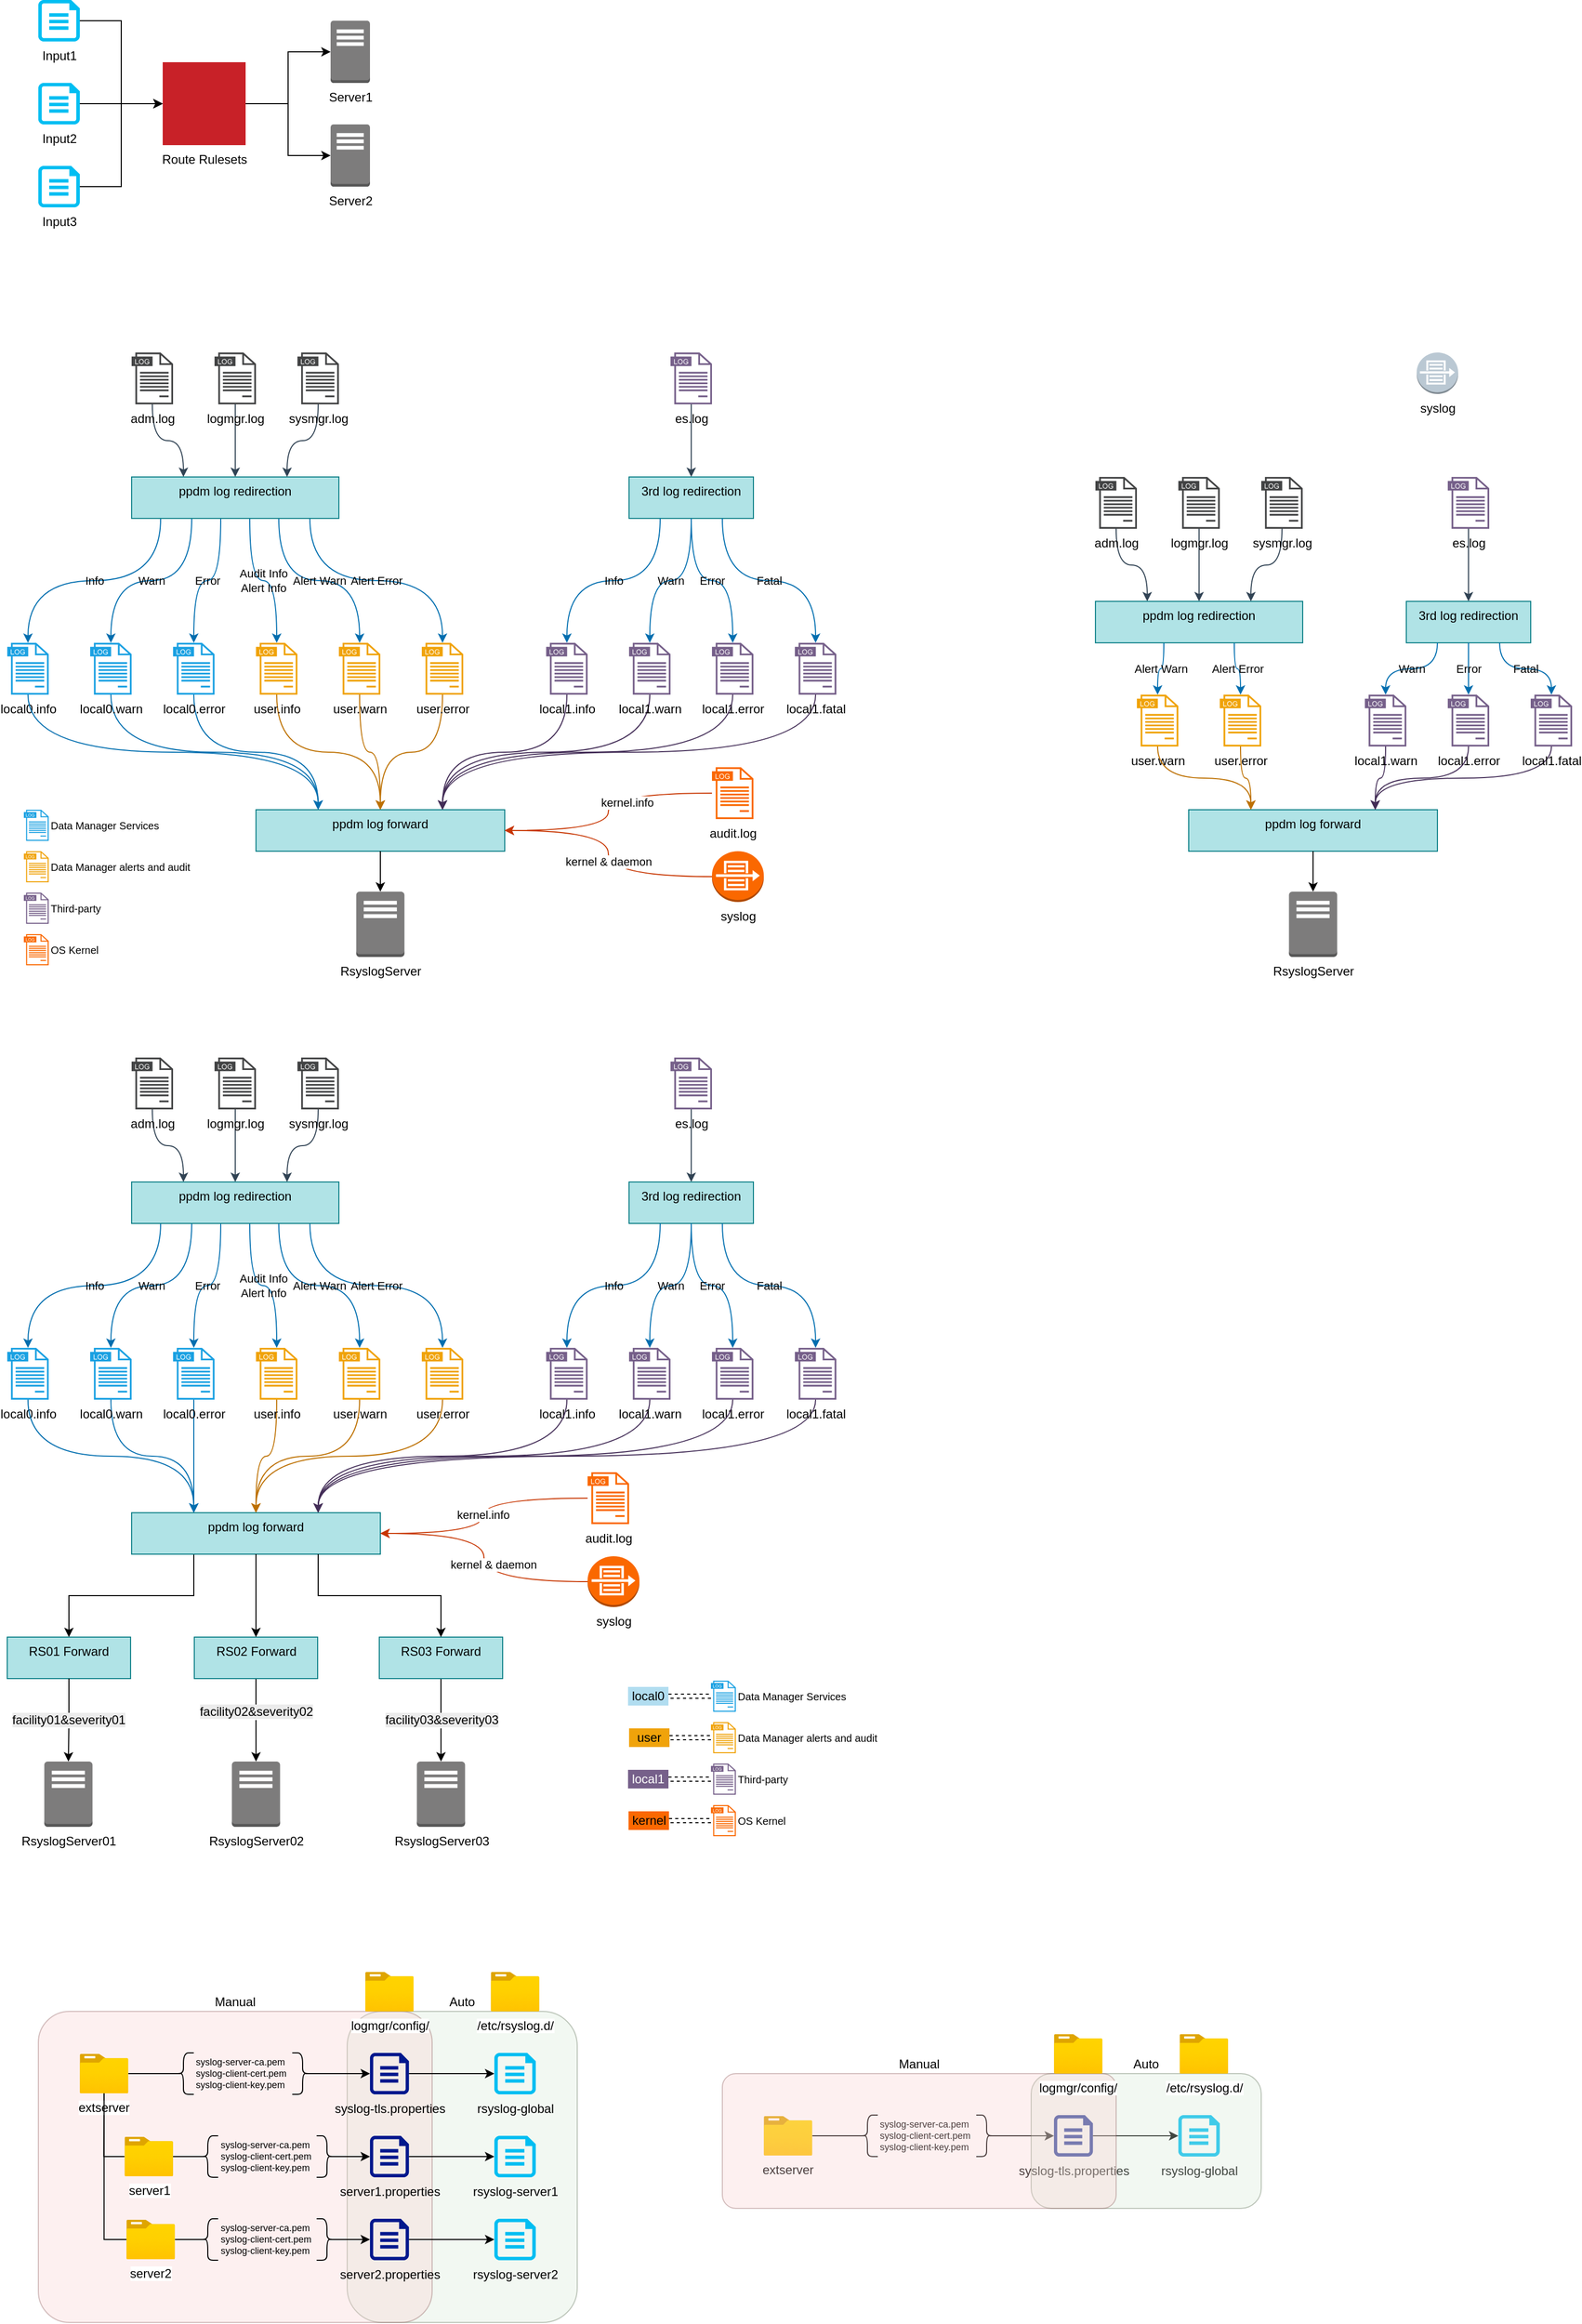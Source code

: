 <mxfile version="28.0.3">
  <diagram name="Page-1" id="BFnxpIGSp0JZySxxMFFq">
    <mxGraphModel dx="1418" dy="644" grid="1" gridSize="10" guides="1" tooltips="1" connect="1" arrows="1" fold="1" page="1" pageScale="1" pageWidth="850" pageHeight="1100" math="0" shadow="0">
      <root>
        <mxCell id="0" />
        <mxCell id="1" parent="0" />
        <mxCell id="aFlX7W3WC5Dv7D4lStiv-42" value="Auto" style="rounded=1;whiteSpace=wrap;html=1;fillColor=#d5e8d4;strokeColor=light-dark(#314625,#446E2C);opacity=30;labelPosition=center;verticalLabelPosition=top;align=center;verticalAlign=bottom;" vertex="1" parent="1">
          <mxGeometry x="418" y="2000" width="222" height="300" as="geometry" />
        </mxCell>
        <mxCell id="aFlX7W3WC5Dv7D4lStiv-40" value="Manual" style="rounded=1;whiteSpace=wrap;html=1;fillColor=#f8cecc;strokeColor=#6C312F;opacity=30;labelPosition=center;verticalLabelPosition=top;align=center;verticalAlign=bottom;arcSize=10;" vertex="1" parent="1">
          <mxGeometry x="120" y="2000" width="380" height="300" as="geometry" />
        </mxCell>
        <mxCell id="eMfwU3fscMKZv_2OrXQS-9" style="edgeStyle=orthogonalEdgeStyle;rounded=0;orthogonalLoop=1;jettySize=auto;html=1;exitX=1;exitY=0.5;exitDx=0;exitDy=0;exitPerimeter=0;entryX=0;entryY=0.5;entryDx=0;entryDy=0;entryPerimeter=0;" parent="1" source="eMfwU3fscMKZv_2OrXQS-5" target="eMfwU3fscMKZv_2OrXQS-8" edge="1">
          <mxGeometry relative="1" as="geometry" />
        </mxCell>
        <mxCell id="eMfwU3fscMKZv_2OrXQS-5" value="Input1" style="verticalLabelPosition=bottom;html=1;verticalAlign=top;align=center;strokeColor=none;fillColor=#00BEF2;shape=mxgraph.azure.cloud_services_configuration_file;pointerEvents=1;" parent="1" vertex="1">
          <mxGeometry x="120" y="60" width="40" height="40" as="geometry" />
        </mxCell>
        <mxCell id="eMfwU3fscMKZv_2OrXQS-11" style="edgeStyle=orthogonalEdgeStyle;rounded=0;orthogonalLoop=1;jettySize=auto;html=1;" parent="1" source="eMfwU3fscMKZv_2OrXQS-8" target="eMfwU3fscMKZv_2OrXQS-10" edge="1">
          <mxGeometry relative="1" as="geometry" />
        </mxCell>
        <mxCell id="eMfwU3fscMKZv_2OrXQS-8" value="Route Rulesets" style="fillColor=#C82128;aspect=fixed;sketch=0;pointerEvents=1;shadow=0;dashed=0;html=1;strokeColor=none;labelPosition=center;verticalLabelPosition=bottom;outlineConnect=0;verticalAlign=top;align=center;shape=mxgraph.openstack.neutron_router;points=[[0,0.5,0,0,0],[0.5,0,0,0,0],[0.5,1,0,0,0],[1,0.5,0,0,0]];" parent="1" vertex="1">
          <mxGeometry x="240" y="120" width="80" height="80" as="geometry" />
        </mxCell>
        <mxCell id="eMfwU3fscMKZv_2OrXQS-10" value="Server1" style="outlineConnect=0;dashed=0;verticalLabelPosition=bottom;verticalAlign=top;align=center;html=1;shape=mxgraph.aws3.traditional_server;fillColor=#7D7C7C;gradientColor=none;" parent="1" vertex="1">
          <mxGeometry x="402" y="80" width="38" height="60" as="geometry" />
        </mxCell>
        <mxCell id="eMfwU3fscMKZv_2OrXQS-15" style="edgeStyle=orthogonalEdgeStyle;rounded=0;orthogonalLoop=1;jettySize=auto;html=1;exitX=1;exitY=0.5;exitDx=0;exitDy=0;exitPerimeter=0;" parent="1" source="eMfwU3fscMKZv_2OrXQS-12" target="eMfwU3fscMKZv_2OrXQS-8" edge="1">
          <mxGeometry relative="1" as="geometry" />
        </mxCell>
        <mxCell id="eMfwU3fscMKZv_2OrXQS-12" value="Input2" style="verticalLabelPosition=bottom;html=1;verticalAlign=top;align=center;strokeColor=none;fillColor=#00BEF2;shape=mxgraph.azure.cloud_services_configuration_file;pointerEvents=1;" parent="1" vertex="1">
          <mxGeometry x="120" y="140" width="40" height="40" as="geometry" />
        </mxCell>
        <mxCell id="eMfwU3fscMKZv_2OrXQS-13" value="Server2" style="outlineConnect=0;dashed=0;verticalLabelPosition=bottom;verticalAlign=top;align=center;html=1;shape=mxgraph.aws3.traditional_server;fillColor=#7D7C7C;gradientColor=none;" parent="1" vertex="1">
          <mxGeometry x="402" y="180" width="38" height="60" as="geometry" />
        </mxCell>
        <mxCell id="eMfwU3fscMKZv_2OrXQS-14" style="edgeStyle=orthogonalEdgeStyle;rounded=0;orthogonalLoop=1;jettySize=auto;html=1;entryX=0;entryY=0.5;entryDx=0;entryDy=0;entryPerimeter=0;" parent="1" source="eMfwU3fscMKZv_2OrXQS-8" target="eMfwU3fscMKZv_2OrXQS-13" edge="1">
          <mxGeometry relative="1" as="geometry" />
        </mxCell>
        <mxCell id="eMfwU3fscMKZv_2OrXQS-16" value="Input3" style="verticalLabelPosition=bottom;html=1;verticalAlign=top;align=center;strokeColor=none;fillColor=#00BEF2;shape=mxgraph.azure.cloud_services_configuration_file;pointerEvents=1;" parent="1" vertex="1">
          <mxGeometry x="120" y="220" width="40" height="40" as="geometry" />
        </mxCell>
        <mxCell id="eMfwU3fscMKZv_2OrXQS-17" style="edgeStyle=orthogonalEdgeStyle;rounded=0;orthogonalLoop=1;jettySize=auto;html=1;exitX=1;exitY=0.5;exitDx=0;exitDy=0;exitPerimeter=0;entryX=0;entryY=0.5;entryDx=0;entryDy=0;entryPerimeter=0;" parent="1" source="eMfwU3fscMKZv_2OrXQS-16" target="eMfwU3fscMKZv_2OrXQS-8" edge="1">
          <mxGeometry relative="1" as="geometry" />
        </mxCell>
        <mxCell id="TuvhPLp51KQY8ttxLgeI-1" value="" style="edgeStyle=orthogonalEdgeStyle;rounded=0;orthogonalLoop=1;jettySize=auto;html=1;entryX=0.25;entryY=0;entryDx=0;entryDy=0;fillColor=#647687;strokeColor=#314354;curved=1;" parent="1" source="TuvhPLp51KQY8ttxLgeI-2" target="TuvhPLp51KQY8ttxLgeI-14" edge="1">
          <mxGeometry relative="1" as="geometry" />
        </mxCell>
        <mxCell id="TuvhPLp51KQY8ttxLgeI-2" value="adm.log" style="sketch=0;pointerEvents=1;shadow=0;dashed=0;html=1;strokeColor=none;fillColor=#434445;aspect=fixed;labelPosition=center;verticalLabelPosition=bottom;verticalAlign=top;align=center;outlineConnect=0;shape=mxgraph.vvd.log_files;" parent="1" vertex="1">
          <mxGeometry x="210" y="400" width="40" height="50" as="geometry" />
        </mxCell>
        <mxCell id="TuvhPLp51KQY8ttxLgeI-3" style="edgeStyle=orthogonalEdgeStyle;rounded=0;orthogonalLoop=1;jettySize=auto;html=1;entryX=0.5;entryY=0;entryDx=0;entryDy=0;fillColor=#647687;strokeColor=#314354;curved=1;" parent="1" source="TuvhPLp51KQY8ttxLgeI-4" target="TuvhPLp51KQY8ttxLgeI-14" edge="1">
          <mxGeometry relative="1" as="geometry" />
        </mxCell>
        <mxCell id="TuvhPLp51KQY8ttxLgeI-4" value="logmgr.log" style="sketch=0;pointerEvents=1;shadow=0;dashed=0;html=1;strokeColor=none;fillColor=#434445;aspect=fixed;labelPosition=center;verticalLabelPosition=bottom;verticalAlign=top;align=center;outlineConnect=0;shape=mxgraph.vvd.log_files;" parent="1" vertex="1">
          <mxGeometry x="290" y="400" width="40" height="50" as="geometry" />
        </mxCell>
        <mxCell id="TuvhPLp51KQY8ttxLgeI-5" style="edgeStyle=orthogonalEdgeStyle;rounded=0;orthogonalLoop=1;jettySize=auto;html=1;fillColor=#647687;strokeColor=#314354;curved=1;" parent="1" source="TuvhPLp51KQY8ttxLgeI-6" target="TuvhPLp51KQY8ttxLgeI-33" edge="1">
          <mxGeometry relative="1" as="geometry" />
        </mxCell>
        <mxCell id="TuvhPLp51KQY8ttxLgeI-6" value="es.log" style="sketch=0;pointerEvents=1;shadow=0;dashed=0;html=1;strokeColor=none;fillColor=#76608a;aspect=fixed;labelPosition=center;verticalLabelPosition=bottom;verticalAlign=top;align=center;outlineConnect=0;shape=mxgraph.vvd.log_files;fontColor=#000000;" parent="1" vertex="1">
          <mxGeometry x="730" y="400" width="40" height="50" as="geometry" />
        </mxCell>
        <mxCell id="TuvhPLp51KQY8ttxLgeI-7" value="syslog" style="outlineConnect=0;dashed=0;verticalLabelPosition=bottom;verticalAlign=top;align=center;html=1;shape=mxgraph.aws3.flow_logs;fillColor=#bac8d3;strokeColor=#23445d;" parent="1" vertex="1">
          <mxGeometry x="1450" y="400" width="40" height="40" as="geometry" />
        </mxCell>
        <mxCell id="TuvhPLp51KQY8ttxLgeI-8" value="Info" style="edgeStyle=orthogonalEdgeStyle;rounded=0;orthogonalLoop=1;jettySize=auto;html=1;exitX=0.14;exitY=1;exitDx=0;exitDy=0;exitPerimeter=0;curved=1;labelBackgroundColor=none;fillColor=#1ba1e2;strokeColor=#006EAF;" parent="1" source="TuvhPLp51KQY8ttxLgeI-14" target="TuvhPLp51KQY8ttxLgeI-17" edge="1">
          <mxGeometry relative="1" as="geometry" />
        </mxCell>
        <mxCell id="TuvhPLp51KQY8ttxLgeI-9" value="Warn" style="edgeStyle=orthogonalEdgeStyle;rounded=0;orthogonalLoop=1;jettySize=auto;html=1;exitX=0.29;exitY=1;exitDx=0;exitDy=0;exitPerimeter=0;curved=1;labelBackgroundColor=none;fillColor=#1ba1e2;strokeColor=#006EAF;" parent="1" source="TuvhPLp51KQY8ttxLgeI-14" target="TuvhPLp51KQY8ttxLgeI-19" edge="1">
          <mxGeometry relative="1" as="geometry" />
        </mxCell>
        <mxCell id="TuvhPLp51KQY8ttxLgeI-10" value="Error" style="edgeStyle=orthogonalEdgeStyle;rounded=0;orthogonalLoop=1;jettySize=auto;html=1;exitX=0.43;exitY=1;exitDx=0;exitDy=0;exitPerimeter=0;curved=1;labelBackgroundColor=none;fillColor=#1ba1e2;strokeColor=#006EAF;" parent="1" source="TuvhPLp51KQY8ttxLgeI-14" target="TuvhPLp51KQY8ttxLgeI-21" edge="1">
          <mxGeometry relative="1" as="geometry" />
        </mxCell>
        <mxCell id="TuvhPLp51KQY8ttxLgeI-11" value="Audit Info&lt;br&gt;Alert Info" style="edgeStyle=orthogonalEdgeStyle;rounded=0;orthogonalLoop=1;jettySize=auto;html=1;exitX=0.57;exitY=1;exitDx=0;exitDy=0;exitPerimeter=0;curved=1;labelBackgroundColor=none;fillColor=#1ba1e2;strokeColor=#006EAF;" parent="1" source="TuvhPLp51KQY8ttxLgeI-14" target="TuvhPLp51KQY8ttxLgeI-23" edge="1">
          <mxGeometry relative="1" as="geometry" />
        </mxCell>
        <mxCell id="TuvhPLp51KQY8ttxLgeI-12" value="Alert Warn" style="edgeStyle=orthogonalEdgeStyle;rounded=0;orthogonalLoop=1;jettySize=auto;html=1;exitX=0.71;exitY=1;exitDx=0;exitDy=0;exitPerimeter=0;curved=1;labelBackgroundColor=none;fillColor=#1ba1e2;strokeColor=#006EAF;" parent="1" source="TuvhPLp51KQY8ttxLgeI-14" target="TuvhPLp51KQY8ttxLgeI-24" edge="1">
          <mxGeometry relative="1" as="geometry" />
        </mxCell>
        <mxCell id="TuvhPLp51KQY8ttxLgeI-13" value="Alert Error" style="edgeStyle=orthogonalEdgeStyle;rounded=0;orthogonalLoop=1;jettySize=auto;html=1;exitX=0.86;exitY=1;exitDx=0;exitDy=0;exitPerimeter=0;curved=1;labelBackgroundColor=none;fillColor=#1ba1e2;strokeColor=#006EAF;" parent="1" source="TuvhPLp51KQY8ttxLgeI-14" target="TuvhPLp51KQY8ttxLgeI-26" edge="1">
          <mxGeometry relative="1" as="geometry" />
        </mxCell>
        <mxCell id="TuvhPLp51KQY8ttxLgeI-14" value="ppdm log redirection" style="whiteSpace=wrap;html=1;verticalAlign=top;fillColor=#b0e3e6;strokeColor=#0e8088;sketch=0;pointerEvents=1;shadow=0;dashed=0;points=[[0,0,0,0,0],[0,0.25,0,0,0],[0,0.5,0,0,0],[0,0.75,0,0,0],[0,1,0,0,0],[0.14,1,0,0,0],[0.17,1,0,0,0],[0.25,0,0,0,0],[0.25,1,0,0,0],[0.29,1,0,0,0],[0.33,1,0,0,0],[0.43,1,0,0,0],[0.5,0,0,0,0],[0.5,1,0,0,0],[0.57,1,0,0,0],[0.67,1,0,0,0],[0.71,1,0,0,0],[0.75,0,0,0,0],[0.75,1,0,0,0],[0.83,1,0,0,0],[0.86,1,0,0,0],[1,0,0,0,0],[1,0.25,0,0,0],[1,0.5,0,0,0],[1,0.75,0,0,0],[1,1,0,0,0]];" parent="1" vertex="1">
          <mxGeometry x="210" y="520" width="200" height="40" as="geometry" />
        </mxCell>
        <mxCell id="TuvhPLp51KQY8ttxLgeI-15" style="edgeStyle=orthogonalEdgeStyle;rounded=0;orthogonalLoop=1;jettySize=auto;html=1;entryX=0.75;entryY=0;entryDx=0;entryDy=0;fillColor=#647687;strokeColor=#314354;curved=1;" parent="1" source="TuvhPLp51KQY8ttxLgeI-16" target="TuvhPLp51KQY8ttxLgeI-14" edge="1">
          <mxGeometry relative="1" as="geometry" />
        </mxCell>
        <mxCell id="TuvhPLp51KQY8ttxLgeI-16" value="sysmgr.log" style="sketch=0;pointerEvents=1;shadow=0;dashed=0;html=1;strokeColor=none;fillColor=#434445;aspect=fixed;labelPosition=center;verticalLabelPosition=bottom;verticalAlign=top;align=center;outlineConnect=0;shape=mxgraph.vvd.log_files;" parent="1" vertex="1">
          <mxGeometry x="370" y="400" width="40" height="50" as="geometry" />
        </mxCell>
        <mxCell id="TuvhPLp51KQY8ttxLgeI-17" value="local0.info" style="sketch=0;pointerEvents=1;shadow=0;dashed=0;html=1;strokeColor=none;fillColor=#1ba1e2;aspect=fixed;labelPosition=center;verticalLabelPosition=bottom;verticalAlign=top;align=center;outlineConnect=0;shape=mxgraph.vvd.log_files;fontColor=#000000;points=[[0.5,1,0,0,0]];" parent="1" vertex="1">
          <mxGeometry x="90" y="680" width="40" height="50" as="geometry" />
        </mxCell>
        <mxCell id="TuvhPLp51KQY8ttxLgeI-18" style="edgeStyle=orthogonalEdgeStyle;rounded=0;orthogonalLoop=1;jettySize=auto;html=1;exitX=0.5;exitY=1;exitDx=0;exitDy=0;exitPerimeter=0;entryX=0.25;entryY=0;entryDx=0;entryDy=0;entryPerimeter=0;curved=1;fillColor=#1ba1e2;strokeColor=#006EAF;" parent="1" source="TuvhPLp51KQY8ttxLgeI-19" target="TuvhPLp51KQY8ttxLgeI-38" edge="1">
          <mxGeometry relative="1" as="geometry">
            <mxPoint x="430" y="840" as="targetPoint" />
          </mxGeometry>
        </mxCell>
        <mxCell id="TuvhPLp51KQY8ttxLgeI-19" value="local0.warn" style="sketch=0;pointerEvents=1;shadow=0;dashed=0;html=1;strokeColor=none;fillColor=#1ba1e2;aspect=fixed;labelPosition=center;verticalLabelPosition=bottom;verticalAlign=top;align=center;outlineConnect=0;shape=mxgraph.vvd.log_files;fontColor=#000000;points=[[0.5,1,0,0,0]];" parent="1" vertex="1">
          <mxGeometry x="170" y="680" width="40" height="50" as="geometry" />
        </mxCell>
        <mxCell id="TuvhPLp51KQY8ttxLgeI-20" style="edgeStyle=orthogonalEdgeStyle;rounded=0;orthogonalLoop=1;jettySize=auto;html=1;exitX=0.5;exitY=1;exitDx=0;exitDy=0;exitPerimeter=0;entryX=0.25;entryY=0;entryDx=0;entryDy=0;entryPerimeter=0;curved=1;fillColor=#1ba1e2;strokeColor=#006EAF;" parent="1" source="TuvhPLp51KQY8ttxLgeI-21" target="TuvhPLp51KQY8ttxLgeI-38" edge="1">
          <mxGeometry relative="1" as="geometry">
            <mxPoint x="430" y="840" as="targetPoint" />
          </mxGeometry>
        </mxCell>
        <mxCell id="TuvhPLp51KQY8ttxLgeI-21" value="local0.error" style="sketch=0;pointerEvents=1;shadow=0;dashed=0;html=1;strokeColor=none;fillColor=#1ba1e2;aspect=fixed;labelPosition=center;verticalLabelPosition=bottom;verticalAlign=top;align=center;outlineConnect=0;shape=mxgraph.vvd.log_files;fontColor=#000000;points=[[0.5,1,0,0,0]];" parent="1" vertex="1">
          <mxGeometry x="250" y="680" width="40" height="50" as="geometry" />
        </mxCell>
        <mxCell id="TuvhPLp51KQY8ttxLgeI-22" style="edgeStyle=orthogonalEdgeStyle;rounded=0;orthogonalLoop=1;jettySize=auto;html=1;exitX=0.5;exitY=1;exitDx=0;exitDy=0;exitPerimeter=0;entryX=0.5;entryY=0;entryDx=0;entryDy=0;entryPerimeter=0;curved=1;fillColor=#f0a30a;strokeColor=#BD7000;" parent="1" source="TuvhPLp51KQY8ttxLgeI-23" target="TuvhPLp51KQY8ttxLgeI-38" edge="1">
          <mxGeometry relative="1" as="geometry">
            <mxPoint x="430" y="840" as="targetPoint" />
          </mxGeometry>
        </mxCell>
        <mxCell id="TuvhPLp51KQY8ttxLgeI-23" value="user.info" style="sketch=0;pointerEvents=1;shadow=0;dashed=0;html=1;strokeColor=none;fillColor=#f0a30a;aspect=fixed;labelPosition=center;verticalLabelPosition=bottom;verticalAlign=top;align=center;outlineConnect=0;shape=mxgraph.vvd.log_files;fontColor=#000000;points=[[0.5,1,0,0,0]];" parent="1" vertex="1">
          <mxGeometry x="330" y="680" width="40" height="50" as="geometry" />
        </mxCell>
        <mxCell id="TuvhPLp51KQY8ttxLgeI-24" value="user.warn" style="sketch=0;pointerEvents=1;shadow=0;dashed=0;html=1;strokeColor=none;fillColor=#f0a30a;aspect=fixed;labelPosition=center;verticalLabelPosition=bottom;verticalAlign=top;align=center;outlineConnect=0;shape=mxgraph.vvd.log_files;fontColor=#000000;points=[[0.5,1,0,0,0]];" parent="1" vertex="1">
          <mxGeometry x="410" y="680" width="40" height="50" as="geometry" />
        </mxCell>
        <mxCell id="TuvhPLp51KQY8ttxLgeI-25" style="edgeStyle=orthogonalEdgeStyle;rounded=0;orthogonalLoop=1;jettySize=auto;html=1;exitX=0.5;exitY=1;exitDx=0;exitDy=0;exitPerimeter=0;entryX=0.5;entryY=0;entryDx=0;entryDy=0;entryPerimeter=0;curved=1;fillColor=#f0a30a;strokeColor=#BD7000;" parent="1" source="TuvhPLp51KQY8ttxLgeI-26" target="TuvhPLp51KQY8ttxLgeI-38" edge="1">
          <mxGeometry relative="1" as="geometry">
            <mxPoint x="430" y="840" as="targetPoint" />
          </mxGeometry>
        </mxCell>
        <mxCell id="TuvhPLp51KQY8ttxLgeI-26" value="user.error" style="sketch=0;pointerEvents=1;shadow=0;dashed=0;html=1;strokeColor=none;fillColor=#f0a30a;aspect=fixed;labelPosition=center;verticalLabelPosition=bottom;verticalAlign=top;align=center;outlineConnect=0;shape=mxgraph.vvd.log_files;fontColor=#000000;points=[[0.5,1,0,0,0]];" parent="1" vertex="1">
          <mxGeometry x="490" y="680" width="40" height="50" as="geometry" />
        </mxCell>
        <mxCell id="TuvhPLp51KQY8ttxLgeI-27" value="local1.info" style="sketch=0;pointerEvents=1;shadow=0;dashed=0;html=1;strokeColor=none;fillColor=#76608a;aspect=fixed;labelPosition=center;verticalLabelPosition=bottom;verticalAlign=top;align=center;outlineConnect=0;shape=mxgraph.vvd.log_files;fontColor=#000000;points=[[0.5,1,0,0,0]];" parent="1" vertex="1">
          <mxGeometry x="610" y="680" width="40" height="50" as="geometry" />
        </mxCell>
        <mxCell id="TuvhPLp51KQY8ttxLgeI-28" style="edgeStyle=orthogonalEdgeStyle;rounded=0;orthogonalLoop=1;jettySize=auto;html=1;exitX=0.5;exitY=1;exitDx=0;exitDy=0;exitPerimeter=0;entryX=0.75;entryY=0;entryDx=0;entryDy=0;entryPerimeter=0;curved=1;fillColor=#76608a;strokeColor=#432D57;" parent="1" source="TuvhPLp51KQY8ttxLgeI-29" target="TuvhPLp51KQY8ttxLgeI-38" edge="1">
          <mxGeometry relative="1" as="geometry">
            <mxPoint x="550" y="840" as="targetPoint" />
          </mxGeometry>
        </mxCell>
        <mxCell id="TuvhPLp51KQY8ttxLgeI-29" value="local1.warn" style="sketch=0;pointerEvents=1;shadow=0;dashed=0;html=1;strokeColor=none;fillColor=#76608a;aspect=fixed;labelPosition=center;verticalLabelPosition=bottom;verticalAlign=top;align=center;outlineConnect=0;shape=mxgraph.vvd.log_files;fontColor=#000000;points=[[0.5,1,0,0,0]];" parent="1" vertex="1">
          <mxGeometry x="690" y="680" width="40" height="50" as="geometry" />
        </mxCell>
        <mxCell id="TuvhPLp51KQY8ttxLgeI-30" value="local1.error" style="sketch=0;pointerEvents=1;shadow=0;dashed=0;html=1;strokeColor=none;fillColor=#76608a;aspect=fixed;labelPosition=center;verticalLabelPosition=bottom;verticalAlign=top;align=center;outlineConnect=0;shape=mxgraph.vvd.log_files;fontColor=#000000;points=[[0.5,1,0,0,0]];" parent="1" vertex="1">
          <mxGeometry x="770" y="680" width="40" height="50" as="geometry" />
        </mxCell>
        <mxCell id="TuvhPLp51KQY8ttxLgeI-31" style="edgeStyle=orthogonalEdgeStyle;rounded=0;orthogonalLoop=1;jettySize=auto;html=1;exitX=0.5;exitY=1;exitDx=0;exitDy=0;exitPerimeter=0;entryX=0.75;entryY=0;entryDx=0;entryDy=0;entryPerimeter=0;curved=1;fillColor=#76608a;strokeColor=#432D57;" parent="1" source="TuvhPLp51KQY8ttxLgeI-32" target="TuvhPLp51KQY8ttxLgeI-38" edge="1">
          <mxGeometry relative="1" as="geometry">
            <mxPoint x="550" y="840" as="targetPoint" />
          </mxGeometry>
        </mxCell>
        <mxCell id="TuvhPLp51KQY8ttxLgeI-32" value="local1.fatal" style="sketch=0;pointerEvents=1;shadow=0;dashed=0;html=1;strokeColor=none;fillColor=#76608a;aspect=fixed;labelPosition=center;verticalLabelPosition=bottom;verticalAlign=top;align=center;outlineConnect=0;shape=mxgraph.vvd.log_files;fontColor=#000000;points=[[0.5,1,0,0,0]];" parent="1" vertex="1">
          <mxGeometry x="850" y="680" width="40" height="50" as="geometry" />
        </mxCell>
        <mxCell id="TuvhPLp51KQY8ttxLgeI-33" value="3rd log redirection" style="whiteSpace=wrap;html=1;verticalAlign=top;fillColor=#b0e3e6;strokeColor=#0e8088;sketch=0;pointerEvents=1;shadow=0;dashed=0;" parent="1" vertex="1">
          <mxGeometry x="690" y="520" width="120" height="40" as="geometry" />
        </mxCell>
        <mxCell id="TuvhPLp51KQY8ttxLgeI-34" value="Info" style="edgeStyle=orthogonalEdgeStyle;rounded=0;orthogonalLoop=1;jettySize=auto;html=1;exitX=0.25;exitY=1;exitDx=0;exitDy=0;curved=1;labelBackgroundColor=none;fillColor=#1ba1e2;strokeColor=#006EAF;" parent="1" source="TuvhPLp51KQY8ttxLgeI-33" target="TuvhPLp51KQY8ttxLgeI-27" edge="1">
          <mxGeometry relative="1" as="geometry">
            <mxPoint x="508" y="720" as="sourcePoint" />
            <mxPoint x="380" y="880" as="targetPoint" />
          </mxGeometry>
        </mxCell>
        <mxCell id="TuvhPLp51KQY8ttxLgeI-35" value="Warn" style="edgeStyle=orthogonalEdgeStyle;rounded=0;orthogonalLoop=1;jettySize=auto;html=1;exitX=0.5;exitY=1;exitDx=0;exitDy=0;curved=1;labelBackgroundColor=none;fillColor=#1ba1e2;strokeColor=#006EAF;" parent="1" source="TuvhPLp51KQY8ttxLgeI-33" target="TuvhPLp51KQY8ttxLgeI-29" edge="1">
          <mxGeometry relative="1" as="geometry">
            <mxPoint x="538" y="720" as="sourcePoint" />
            <mxPoint x="460" y="880" as="targetPoint" />
          </mxGeometry>
        </mxCell>
        <mxCell id="TuvhPLp51KQY8ttxLgeI-36" value="Error" style="edgeStyle=orthogonalEdgeStyle;rounded=0;orthogonalLoop=1;jettySize=auto;html=1;exitX=0.5;exitY=1;exitDx=0;exitDy=0;curved=1;labelBackgroundColor=none;fillColor=#1ba1e2;strokeColor=#006EAF;" parent="1" source="TuvhPLp51KQY8ttxLgeI-33" target="TuvhPLp51KQY8ttxLgeI-30" edge="1">
          <mxGeometry relative="1" as="geometry">
            <mxPoint x="566" y="720" as="sourcePoint" />
            <mxPoint x="540" y="880" as="targetPoint" />
          </mxGeometry>
        </mxCell>
        <mxCell id="TuvhPLp51KQY8ttxLgeI-37" value="Fatal" style="edgeStyle=orthogonalEdgeStyle;rounded=0;orthogonalLoop=1;jettySize=auto;html=1;exitX=0.75;exitY=1;exitDx=0;exitDy=0;curved=1;labelBackgroundColor=none;fillColor=#1ba1e2;strokeColor=#006EAF;" parent="1" source="TuvhPLp51KQY8ttxLgeI-33" target="TuvhPLp51KQY8ttxLgeI-32" edge="1">
          <mxGeometry relative="1" as="geometry">
            <mxPoint x="594" y="720" as="sourcePoint" />
            <mxPoint x="620" y="880" as="targetPoint" />
          </mxGeometry>
        </mxCell>
        <mxCell id="TuvhPLp51KQY8ttxLgeI-38" value="ppdm log forward" style="whiteSpace=wrap;html=1;verticalAlign=top;fillColor=#b0e3e6;strokeColor=#0e8088;sketch=0;pointerEvents=1;shadow=0;dashed=0;points=[[0,0,0,0,0],[0,0.25,0,0,0],[0,0.5,0,0,0],[0,0.75,0,0,0],[0,1,0,0,0],[0.14,1,0,0,0],[0.17,1,0,0,0],[0.25,0,0,0,0],[0.25,1,0,0,0],[0.29,1,0,0,0],[0.33,1,0,0,0],[0.43,1,0,0,0],[0.5,0,0,0,0],[0.5,1,0,0,0],[0.57,1,0,0,0],[0.67,1,0,0,0],[0.71,1,0,0,0],[0.75,0,0,0,0],[0.75,1,0,0,0],[0.83,1,0,0,0],[0.86,1,0,0,0],[1,0,0,0,0],[1,0.25,0,0,0],[1,0.5,0,0,0],[1,0.75,0,0,0],[1,1,0,0,0]];" parent="1" vertex="1">
          <mxGeometry x="330" y="841" width="240" height="40" as="geometry" />
        </mxCell>
        <mxCell id="TuvhPLp51KQY8ttxLgeI-39" style="edgeStyle=orthogonalEdgeStyle;rounded=0;orthogonalLoop=1;jettySize=auto;html=1;exitX=0.5;exitY=1;exitDx=0;exitDy=0;exitPerimeter=0;entryX=0.25;entryY=0;entryDx=0;entryDy=0;entryPerimeter=0;curved=1;fillColor=#1ba1e2;strokeColor=#006EAF;" parent="1" source="TuvhPLp51KQY8ttxLgeI-17" target="TuvhPLp51KQY8ttxLgeI-38" edge="1">
          <mxGeometry relative="1" as="geometry" />
        </mxCell>
        <mxCell id="TuvhPLp51KQY8ttxLgeI-40" style="edgeStyle=orthogonalEdgeStyle;rounded=0;orthogonalLoop=1;jettySize=auto;html=1;exitX=0.5;exitY=1;exitDx=0;exitDy=0;exitPerimeter=0;entryX=0.5;entryY=0;entryDx=0;entryDy=0;entryPerimeter=0;curved=1;fillColor=#f0a30a;strokeColor=#BD7000;" parent="1" source="TuvhPLp51KQY8ttxLgeI-24" target="TuvhPLp51KQY8ttxLgeI-38" edge="1">
          <mxGeometry relative="1" as="geometry" />
        </mxCell>
        <mxCell id="TuvhPLp51KQY8ttxLgeI-41" style="edgeStyle=orthogonalEdgeStyle;rounded=0;orthogonalLoop=1;jettySize=auto;html=1;exitX=0.5;exitY=1;exitDx=0;exitDy=0;exitPerimeter=0;entryX=0.75;entryY=0;entryDx=0;entryDy=0;entryPerimeter=0;curved=1;fillColor=#76608a;strokeColor=#432D57;" parent="1" source="TuvhPLp51KQY8ttxLgeI-27" target="TuvhPLp51KQY8ttxLgeI-38" edge="1">
          <mxGeometry relative="1" as="geometry" />
        </mxCell>
        <mxCell id="TuvhPLp51KQY8ttxLgeI-42" style="edgeStyle=orthogonalEdgeStyle;rounded=0;orthogonalLoop=1;jettySize=auto;html=1;exitX=0.5;exitY=1;exitDx=0;exitDy=0;exitPerimeter=0;entryX=0.75;entryY=0;entryDx=0;entryDy=0;entryPerimeter=0;curved=1;fillColor=#76608a;strokeColor=#432D57;" parent="1" source="TuvhPLp51KQY8ttxLgeI-30" target="TuvhPLp51KQY8ttxLgeI-38" edge="1">
          <mxGeometry relative="1" as="geometry" />
        </mxCell>
        <mxCell id="TuvhPLp51KQY8ttxLgeI-43" value="RsyslogServer" style="outlineConnect=0;dashed=0;verticalLabelPosition=bottom;verticalAlign=top;align=center;html=1;shape=mxgraph.aws3.traditional_server;fillColor=#7D7C7C;gradientColor=none;" parent="1" vertex="1">
          <mxGeometry x="426.75" y="920" width="46.5" height="63" as="geometry" />
        </mxCell>
        <mxCell id="TuvhPLp51KQY8ttxLgeI-44" style="edgeStyle=orthogonalEdgeStyle;rounded=0;orthogonalLoop=1;jettySize=auto;html=1;exitX=0.5;exitY=1;exitDx=0;exitDy=0;exitPerimeter=0;entryX=0.5;entryY=0;entryDx=0;entryDy=0;entryPerimeter=0;" parent="1" source="TuvhPLp51KQY8ttxLgeI-38" target="TuvhPLp51KQY8ttxLgeI-43" edge="1">
          <mxGeometry relative="1" as="geometry" />
        </mxCell>
        <mxCell id="TuvhPLp51KQY8ttxLgeI-45" value="Data Manager Services" style="sketch=0;pointerEvents=1;shadow=0;dashed=0;html=1;strokeColor=none;fillColor=#1ba1e2;aspect=fixed;labelPosition=right;verticalLabelPosition=middle;verticalAlign=middle;align=left;outlineConnect=0;shape=mxgraph.vvd.log_files;fontColor=#000000;points=[[0.5,1,0,0,0]];fontSize=10;" parent="1" vertex="1">
          <mxGeometry x="106" y="841" width="24" height="30" as="geometry" />
        </mxCell>
        <mxCell id="TuvhPLp51KQY8ttxLgeI-46" value="Data Manager alerts and audit" style="sketch=0;pointerEvents=1;shadow=0;dashed=0;html=1;strokeColor=none;fillColor=#f0a30a;aspect=fixed;labelPosition=right;verticalLabelPosition=middle;verticalAlign=middle;align=left;outlineConnect=0;shape=mxgraph.vvd.log_files;fontColor=#000000;points=[[0.5,1,0,0,0]];fontSize=10;" parent="1" vertex="1">
          <mxGeometry x="106" y="881" width="24" height="30" as="geometry" />
        </mxCell>
        <mxCell id="TuvhPLp51KQY8ttxLgeI-47" value="Third-party" style="sketch=0;pointerEvents=1;shadow=0;dashed=0;html=1;strokeColor=none;fillColor=#76608a;aspect=fixed;labelPosition=right;verticalLabelPosition=middle;verticalAlign=middle;align=left;outlineConnect=0;shape=mxgraph.vvd.log_files;fontColor=#000000;points=[[0.5,1,0,0,0]];fontSize=10;" parent="1" vertex="1">
          <mxGeometry x="106" y="921" width="24" height="30" as="geometry" />
        </mxCell>
        <mxCell id="TuvhPLp51KQY8ttxLgeI-48" style="edgeStyle=orthogonalEdgeStyle;rounded=0;orthogonalLoop=1;jettySize=auto;html=1;entryX=1;entryY=0.5;entryDx=0;entryDy=0;entryPerimeter=0;curved=1;fillColor=#fa6800;strokeColor=#C73500;" parent="1" source="TuvhPLp51KQY8ttxLgeI-50" target="TuvhPLp51KQY8ttxLgeI-38" edge="1">
          <mxGeometry relative="1" as="geometry" />
        </mxCell>
        <mxCell id="TuvhPLp51KQY8ttxLgeI-49" value="kernel.info" style="edgeLabel;html=1;align=center;verticalAlign=middle;resizable=0;points=[];" parent="TuvhPLp51KQY8ttxLgeI-48" vertex="1" connectable="0">
          <mxGeometry x="-0.305" y="9" relative="1" as="geometry">
            <mxPoint as="offset" />
          </mxGeometry>
        </mxCell>
        <mxCell id="TuvhPLp51KQY8ttxLgeI-50" value="audit.log" style="sketch=0;pointerEvents=1;shadow=0;dashed=0;html=1;strokeColor=none;fillColor=#fa6800;aspect=fixed;labelPosition=center;verticalLabelPosition=bottom;verticalAlign=top;align=center;outlineConnect=0;shape=mxgraph.vvd.log_files;fontColor=#000000;" parent="1" vertex="1">
          <mxGeometry x="770" y="800" width="40" height="50" as="geometry" />
        </mxCell>
        <mxCell id="TuvhPLp51KQY8ttxLgeI-51" value="syslog" style="outlineConnect=0;dashed=0;verticalLabelPosition=bottom;verticalAlign=top;align=center;html=1;shape=mxgraph.aws3.flow_logs;fillColor=#fa6800;fontColor=#000000;strokeColor=#C73500;" parent="1" vertex="1">
          <mxGeometry x="770" y="881" width="50" height="49" as="geometry" />
        </mxCell>
        <mxCell id="TuvhPLp51KQY8ttxLgeI-52" value="&lt;span style=&quot;color: rgb(0, 0, 0); font-family: Helvetica; font-size: 11px; font-style: normal; font-variant-ligatures: normal; font-variant-caps: normal; font-weight: 400; letter-spacing: normal; orphans: 2; text-align: center; text-indent: 0px; text-transform: none; widows: 2; word-spacing: 0px; -webkit-text-stroke-width: 0px; white-space: nowrap; background-color: rgb(255, 255, 255); text-decoration-thickness: initial; text-decoration-style: initial; text-decoration-color: initial; float: none; display: inline !important;&quot;&gt;kernel &amp;amp; daemon&lt;/span&gt;" style="edgeStyle=orthogonalEdgeStyle;rounded=0;orthogonalLoop=1;jettySize=auto;html=1;entryX=1;entryY=0.5;entryDx=0;entryDy=0;entryPerimeter=0;curved=1;fillColor=#fa6800;strokeColor=#C73500;" parent="1" source="TuvhPLp51KQY8ttxLgeI-51" target="TuvhPLp51KQY8ttxLgeI-38" edge="1">
          <mxGeometry x="-0.055" relative="1" as="geometry">
            <mxPoint y="1" as="offset" />
          </mxGeometry>
        </mxCell>
        <mxCell id="TuvhPLp51KQY8ttxLgeI-53" value="OS Kernel" style="sketch=0;pointerEvents=1;shadow=0;dashed=0;html=1;strokeColor=none;fillColor=#fa6800;aspect=fixed;labelPosition=right;verticalLabelPosition=middle;verticalAlign=middle;align=left;outlineConnect=0;shape=mxgraph.vvd.log_files;fontColor=#000000;fontSize=10;" parent="1" vertex="1">
          <mxGeometry x="106" y="961" width="24" height="30" as="geometry" />
        </mxCell>
        <mxCell id="TuvhPLp51KQY8ttxLgeI-54" value="" style="edgeStyle=orthogonalEdgeStyle;rounded=0;orthogonalLoop=1;jettySize=auto;html=1;entryX=0.25;entryY=0;entryDx=0;entryDy=0;fillColor=#647687;strokeColor=#314354;curved=1;" parent="1" source="TuvhPLp51KQY8ttxLgeI-55" target="TuvhPLp51KQY8ttxLgeI-60" edge="1">
          <mxGeometry relative="1" as="geometry" />
        </mxCell>
        <mxCell id="TuvhPLp51KQY8ttxLgeI-55" value="adm.log" style="sketch=0;pointerEvents=1;shadow=0;dashed=0;html=1;strokeColor=none;fillColor=#434445;aspect=fixed;labelPosition=center;verticalLabelPosition=bottom;verticalAlign=top;align=center;outlineConnect=0;shape=mxgraph.vvd.log_files;" parent="1" vertex="1">
          <mxGeometry x="1140" y="520" width="40" height="50" as="geometry" />
        </mxCell>
        <mxCell id="TuvhPLp51KQY8ttxLgeI-56" style="edgeStyle=orthogonalEdgeStyle;rounded=0;orthogonalLoop=1;jettySize=auto;html=1;entryX=0.5;entryY=0;entryDx=0;entryDy=0;fillColor=#647687;strokeColor=#314354;curved=1;" parent="1" source="TuvhPLp51KQY8ttxLgeI-57" target="TuvhPLp51KQY8ttxLgeI-60" edge="1">
          <mxGeometry relative="1" as="geometry" />
        </mxCell>
        <mxCell id="TuvhPLp51KQY8ttxLgeI-57" value="logmgr.log" style="sketch=0;pointerEvents=1;shadow=0;dashed=0;html=1;strokeColor=none;fillColor=#434445;aspect=fixed;labelPosition=center;verticalLabelPosition=bottom;verticalAlign=top;align=center;outlineConnect=0;shape=mxgraph.vvd.log_files;" parent="1" vertex="1">
          <mxGeometry x="1220" y="520" width="40" height="50" as="geometry" />
        </mxCell>
        <mxCell id="TuvhPLp51KQY8ttxLgeI-58" value="Alert Warn" style="edgeStyle=orthogonalEdgeStyle;rounded=0;orthogonalLoop=1;jettySize=auto;html=1;exitX=0.33;exitY=1;exitDx=0;exitDy=0;exitPerimeter=0;curved=1;labelBackgroundColor=none;fillColor=#1ba1e2;strokeColor=#006EAF;" parent="1" source="TuvhPLp51KQY8ttxLgeI-60" target="TuvhPLp51KQY8ttxLgeI-63" edge="1">
          <mxGeometry relative="1" as="geometry" />
        </mxCell>
        <mxCell id="TuvhPLp51KQY8ttxLgeI-59" value="Alert Error" style="edgeStyle=orthogonalEdgeStyle;rounded=0;orthogonalLoop=1;jettySize=auto;html=1;exitX=0.67;exitY=1;exitDx=0;exitDy=0;exitPerimeter=0;curved=1;labelBackgroundColor=none;fillColor=#1ba1e2;strokeColor=#006EAF;" parent="1" source="TuvhPLp51KQY8ttxLgeI-60" target="TuvhPLp51KQY8ttxLgeI-65" edge="1">
          <mxGeometry relative="1" as="geometry" />
        </mxCell>
        <mxCell id="TuvhPLp51KQY8ttxLgeI-60" value="ppdm log redirection" style="whiteSpace=wrap;html=1;verticalAlign=top;fillColor=#b0e3e6;strokeColor=#0e8088;sketch=0;pointerEvents=1;shadow=0;dashed=0;points=[[0,0,0,0,0],[0,0.25,0,0,0],[0,0.5,0,0,0],[0,0.75,0,0,0],[0,1,0,0,0],[0.14,1,0,0,0],[0.17,1,0,0,0],[0.25,0,0,0,0],[0.25,1,0,0,0],[0.29,1,0,0,0],[0.33,1,0,0,0],[0.43,1,0,0,0],[0.5,0,0,0,0],[0.5,1,0,0,0],[0.57,1,0,0,0],[0.67,1,0,0,0],[0.71,1,0,0,0],[0.75,0,0,0,0],[0.75,1,0,0,0],[0.83,1,0,0,0],[0.86,1,0,0,0],[1,0,0,0,0],[1,0.25,0,0,0],[1,0.5,0,0,0],[1,0.75,0,0,0],[1,1,0,0,0]];" parent="1" vertex="1">
          <mxGeometry x="1140" y="640" width="200" height="40" as="geometry" />
        </mxCell>
        <mxCell id="TuvhPLp51KQY8ttxLgeI-61" style="edgeStyle=orthogonalEdgeStyle;rounded=0;orthogonalLoop=1;jettySize=auto;html=1;entryX=0.75;entryY=0;entryDx=0;entryDy=0;fillColor=#647687;strokeColor=#314354;curved=1;" parent="1" source="TuvhPLp51KQY8ttxLgeI-62" target="TuvhPLp51KQY8ttxLgeI-60" edge="1">
          <mxGeometry relative="1" as="geometry" />
        </mxCell>
        <mxCell id="TuvhPLp51KQY8ttxLgeI-62" value="sysmgr.log" style="sketch=0;pointerEvents=1;shadow=0;dashed=0;html=1;strokeColor=none;fillColor=#434445;aspect=fixed;labelPosition=center;verticalLabelPosition=bottom;verticalAlign=top;align=center;outlineConnect=0;shape=mxgraph.vvd.log_files;" parent="1" vertex="1">
          <mxGeometry x="1300" y="520" width="40" height="50" as="geometry" />
        </mxCell>
        <mxCell id="TuvhPLp51KQY8ttxLgeI-63" value="user.warn" style="sketch=0;pointerEvents=1;shadow=0;dashed=0;html=1;strokeColor=none;fillColor=#f0a30a;aspect=fixed;labelPosition=center;verticalLabelPosition=bottom;verticalAlign=top;align=center;outlineConnect=0;shape=mxgraph.vvd.log_files;fontColor=#000000;points=[[0.5,1,0,0,0]];" parent="1" vertex="1">
          <mxGeometry x="1180" y="730" width="40" height="50" as="geometry" />
        </mxCell>
        <mxCell id="TuvhPLp51KQY8ttxLgeI-64" style="edgeStyle=orthogonalEdgeStyle;rounded=0;orthogonalLoop=1;jettySize=auto;html=1;exitX=0.5;exitY=1;exitDx=0;exitDy=0;exitPerimeter=0;entryX=0.25;entryY=0;entryDx=0;entryDy=0;entryPerimeter=0;curved=1;fillColor=#f0a30a;strokeColor=#BD7000;" parent="1" source="TuvhPLp51KQY8ttxLgeI-65" target="TuvhPLp51KQY8ttxLgeI-66" edge="1">
          <mxGeometry relative="1" as="geometry">
            <mxPoint x="1200" y="890" as="targetPoint" />
          </mxGeometry>
        </mxCell>
        <mxCell id="TuvhPLp51KQY8ttxLgeI-65" value="user.error" style="sketch=0;pointerEvents=1;shadow=0;dashed=0;html=1;strokeColor=none;fillColor=#f0a30a;aspect=fixed;labelPosition=center;verticalLabelPosition=bottom;verticalAlign=top;align=center;outlineConnect=0;shape=mxgraph.vvd.log_files;fontColor=#000000;points=[[0.5,1,0,0,0]];" parent="1" vertex="1">
          <mxGeometry x="1260" y="730" width="40" height="50" as="geometry" />
        </mxCell>
        <mxCell id="TuvhPLp51KQY8ttxLgeI-66" value="ppdm log forward" style="whiteSpace=wrap;html=1;verticalAlign=top;fillColor=#b0e3e6;strokeColor=#0e8088;sketch=0;pointerEvents=1;shadow=0;dashed=0;points=[[0,0,0,0,0],[0,0.25,0,0,0],[0,0.5,0,0,0],[0,0.75,0,0,0],[0,1,0,0,0],[0.14,1,0,0,0],[0.17,1,0,0,0],[0.25,0,0,0,0],[0.25,1,0,0,0],[0.29,1,0,0,0],[0.33,1,0,0,0],[0.43,1,0,0,0],[0.5,0,0,0,0],[0.5,1,0,0,0],[0.57,1,0,0,0],[0.67,1,0,0,0],[0.71,1,0,0,0],[0.75,0,0,0,0],[0.75,1,0,0,0],[0.83,1,0,0,0],[0.86,1,0,0,0],[1,0,0,0,0],[1,0.25,0,0,0],[1,0.5,0,0,0],[1,0.75,0,0,0],[1,1,0,0,0]];" parent="1" vertex="1">
          <mxGeometry x="1230" y="841" width="240" height="40" as="geometry" />
        </mxCell>
        <mxCell id="TuvhPLp51KQY8ttxLgeI-67" style="edgeStyle=orthogonalEdgeStyle;rounded=0;orthogonalLoop=1;jettySize=auto;html=1;exitX=0.5;exitY=1;exitDx=0;exitDy=0;exitPerimeter=0;entryX=0.25;entryY=0;entryDx=0;entryDy=0;entryPerimeter=0;curved=1;fillColor=#f0a30a;strokeColor=#BD7000;" parent="1" source="TuvhPLp51KQY8ttxLgeI-63" target="TuvhPLp51KQY8ttxLgeI-66" edge="1">
          <mxGeometry relative="1" as="geometry" />
        </mxCell>
        <mxCell id="TuvhPLp51KQY8ttxLgeI-68" value="RsyslogServer" style="outlineConnect=0;dashed=0;verticalLabelPosition=bottom;verticalAlign=top;align=center;html=1;shape=mxgraph.aws3.traditional_server;fillColor=#7D7C7C;gradientColor=none;" parent="1" vertex="1">
          <mxGeometry x="1326.75" y="920" width="46.5" height="63" as="geometry" />
        </mxCell>
        <mxCell id="TuvhPLp51KQY8ttxLgeI-69" style="edgeStyle=orthogonalEdgeStyle;rounded=0;orthogonalLoop=1;jettySize=auto;html=1;exitX=0.5;exitY=1;exitDx=0;exitDy=0;exitPerimeter=0;entryX=0.5;entryY=0;entryDx=0;entryDy=0;entryPerimeter=0;" parent="1" source="TuvhPLp51KQY8ttxLgeI-66" target="TuvhPLp51KQY8ttxLgeI-68" edge="1">
          <mxGeometry relative="1" as="geometry" />
        </mxCell>
        <mxCell id="TuvhPLp51KQY8ttxLgeI-70" style="edgeStyle=orthogonalEdgeStyle;rounded=0;orthogonalLoop=1;jettySize=auto;html=1;fillColor=#647687;strokeColor=#314354;curved=1;" parent="1" source="TuvhPLp51KQY8ttxLgeI-71" target="TuvhPLp51KQY8ttxLgeI-77" edge="1">
          <mxGeometry relative="1" as="geometry" />
        </mxCell>
        <mxCell id="TuvhPLp51KQY8ttxLgeI-71" value="es.log" style="sketch=0;pointerEvents=1;shadow=0;dashed=0;html=1;strokeColor=none;fillColor=#76608a;aspect=fixed;labelPosition=center;verticalLabelPosition=bottom;verticalAlign=top;align=center;outlineConnect=0;shape=mxgraph.vvd.log_files;fontColor=#000000;" parent="1" vertex="1">
          <mxGeometry x="1480" y="520" width="40" height="50" as="geometry" />
        </mxCell>
        <mxCell id="TuvhPLp51KQY8ttxLgeI-72" style="edgeStyle=orthogonalEdgeStyle;rounded=0;orthogonalLoop=1;jettySize=auto;html=1;exitX=0.5;exitY=1;exitDx=0;exitDy=0;exitPerimeter=0;entryX=0.75;entryY=0;entryDx=0;entryDy=0;entryPerimeter=0;curved=1;fillColor=#76608a;strokeColor=#432D57;" parent="1" source="TuvhPLp51KQY8ttxLgeI-73" target="TuvhPLp51KQY8ttxLgeI-66" edge="1">
          <mxGeometry relative="1" as="geometry">
            <mxPoint x="1270" y="961" as="targetPoint" />
          </mxGeometry>
        </mxCell>
        <mxCell id="TuvhPLp51KQY8ttxLgeI-73" value="local1.warn" style="sketch=0;pointerEvents=1;shadow=0;dashed=0;html=1;strokeColor=none;fillColor=#76608a;aspect=fixed;labelPosition=center;verticalLabelPosition=bottom;verticalAlign=top;align=center;outlineConnect=0;shape=mxgraph.vvd.log_files;fontColor=#000000;points=[[0.5,1,0,0,0]];" parent="1" vertex="1">
          <mxGeometry x="1400" y="730" width="40" height="50" as="geometry" />
        </mxCell>
        <mxCell id="TuvhPLp51KQY8ttxLgeI-74" value="local1.error" style="sketch=0;pointerEvents=1;shadow=0;dashed=0;html=1;strokeColor=none;fillColor=#76608a;aspect=fixed;labelPosition=center;verticalLabelPosition=bottom;verticalAlign=top;align=center;outlineConnect=0;shape=mxgraph.vvd.log_files;fontColor=#000000;points=[[0.5,1,0,0,0]];" parent="1" vertex="1">
          <mxGeometry x="1480" y="730" width="40" height="50" as="geometry" />
        </mxCell>
        <mxCell id="TuvhPLp51KQY8ttxLgeI-75" style="edgeStyle=orthogonalEdgeStyle;rounded=0;orthogonalLoop=1;jettySize=auto;html=1;exitX=0.5;exitY=1;exitDx=0;exitDy=0;exitPerimeter=0;entryX=0.75;entryY=0;entryDx=0;entryDy=0;entryPerimeter=0;curved=1;fillColor=#76608a;strokeColor=#432D57;" parent="1" source="TuvhPLp51KQY8ttxLgeI-76" target="TuvhPLp51KQY8ttxLgeI-66" edge="1">
          <mxGeometry relative="1" as="geometry">
            <mxPoint x="1270" y="961" as="targetPoint" />
          </mxGeometry>
        </mxCell>
        <mxCell id="TuvhPLp51KQY8ttxLgeI-76" value="local1.fatal" style="sketch=0;pointerEvents=1;shadow=0;dashed=0;html=1;strokeColor=none;fillColor=#76608a;aspect=fixed;labelPosition=center;verticalLabelPosition=bottom;verticalAlign=top;align=center;outlineConnect=0;shape=mxgraph.vvd.log_files;fontColor=#000000;points=[[0.5,1,0,0,0]];" parent="1" vertex="1">
          <mxGeometry x="1560" y="730" width="40" height="50" as="geometry" />
        </mxCell>
        <mxCell id="TuvhPLp51KQY8ttxLgeI-77" value="3rd log redirection" style="whiteSpace=wrap;html=1;verticalAlign=top;fillColor=#b0e3e6;strokeColor=#0e8088;sketch=0;pointerEvents=1;shadow=0;dashed=0;" parent="1" vertex="1">
          <mxGeometry x="1440" y="640" width="120" height="40" as="geometry" />
        </mxCell>
        <mxCell id="TuvhPLp51KQY8ttxLgeI-78" value="Warn" style="edgeStyle=orthogonalEdgeStyle;rounded=0;orthogonalLoop=1;jettySize=auto;html=1;exitX=0.25;exitY=1;exitDx=0;exitDy=0;curved=1;labelBackgroundColor=none;fillColor=#1ba1e2;strokeColor=#006EAF;" parent="1" source="TuvhPLp51KQY8ttxLgeI-77" target="TuvhPLp51KQY8ttxLgeI-73" edge="1">
          <mxGeometry relative="1" as="geometry">
            <mxPoint x="1298" y="840" as="sourcePoint" />
            <mxPoint x="1220" y="1000" as="targetPoint" />
          </mxGeometry>
        </mxCell>
        <mxCell id="TuvhPLp51KQY8ttxLgeI-79" value="Error" style="edgeStyle=orthogonalEdgeStyle;rounded=0;orthogonalLoop=1;jettySize=auto;html=1;exitX=0.5;exitY=1;exitDx=0;exitDy=0;curved=1;labelBackgroundColor=none;fillColor=#1ba1e2;strokeColor=#006EAF;" parent="1" source="TuvhPLp51KQY8ttxLgeI-77" target="TuvhPLp51KQY8ttxLgeI-74" edge="1">
          <mxGeometry relative="1" as="geometry">
            <mxPoint x="1326" y="840" as="sourcePoint" />
            <mxPoint x="1300" y="1000" as="targetPoint" />
          </mxGeometry>
        </mxCell>
        <mxCell id="TuvhPLp51KQY8ttxLgeI-80" value="Fatal" style="edgeStyle=orthogonalEdgeStyle;rounded=0;orthogonalLoop=1;jettySize=auto;html=1;exitX=0.75;exitY=1;exitDx=0;exitDy=0;curved=1;labelBackgroundColor=none;fillColor=#1ba1e2;strokeColor=#006EAF;" parent="1" source="TuvhPLp51KQY8ttxLgeI-77" target="TuvhPLp51KQY8ttxLgeI-76" edge="1">
          <mxGeometry relative="1" as="geometry">
            <mxPoint x="1354" y="840" as="sourcePoint" />
            <mxPoint x="1380" y="1000" as="targetPoint" />
          </mxGeometry>
        </mxCell>
        <mxCell id="TuvhPLp51KQY8ttxLgeI-81" style="edgeStyle=orthogonalEdgeStyle;rounded=0;orthogonalLoop=1;jettySize=auto;html=1;exitX=0.5;exitY=1;exitDx=0;exitDy=0;exitPerimeter=0;entryX=0.75;entryY=0;entryDx=0;entryDy=0;entryPerimeter=0;curved=1;fillColor=#76608a;strokeColor=#432D57;" parent="1" source="TuvhPLp51KQY8ttxLgeI-74" target="TuvhPLp51KQY8ttxLgeI-66" edge="1">
          <mxGeometry relative="1" as="geometry">
            <mxPoint x="1270" y="961" as="targetPoint" />
          </mxGeometry>
        </mxCell>
        <mxCell id="TuvhPLp51KQY8ttxLgeI-82" value="" style="edgeStyle=orthogonalEdgeStyle;rounded=0;orthogonalLoop=1;jettySize=auto;html=1;entryX=0.25;entryY=0;entryDx=0;entryDy=0;fillColor=#647687;strokeColor=#314354;curved=1;" parent="1" source="TuvhPLp51KQY8ttxLgeI-83" target="TuvhPLp51KQY8ttxLgeI-94" edge="1">
          <mxGeometry relative="1" as="geometry" />
        </mxCell>
        <mxCell id="TuvhPLp51KQY8ttxLgeI-83" value="adm.log" style="sketch=0;pointerEvents=1;shadow=0;dashed=0;html=1;strokeColor=none;fillColor=#434445;aspect=fixed;labelPosition=center;verticalLabelPosition=bottom;verticalAlign=top;align=center;outlineConnect=0;shape=mxgraph.vvd.log_files;" parent="1" vertex="1">
          <mxGeometry x="210" y="1080" width="40" height="50" as="geometry" />
        </mxCell>
        <mxCell id="TuvhPLp51KQY8ttxLgeI-84" style="edgeStyle=orthogonalEdgeStyle;rounded=0;orthogonalLoop=1;jettySize=auto;html=1;entryX=0.5;entryY=0;entryDx=0;entryDy=0;fillColor=#647687;strokeColor=#314354;curved=1;" parent="1" source="TuvhPLp51KQY8ttxLgeI-85" target="TuvhPLp51KQY8ttxLgeI-94" edge="1">
          <mxGeometry relative="1" as="geometry" />
        </mxCell>
        <mxCell id="TuvhPLp51KQY8ttxLgeI-85" value="logmgr.log" style="sketch=0;pointerEvents=1;shadow=0;dashed=0;html=1;strokeColor=none;fillColor=#434445;aspect=fixed;labelPosition=center;verticalLabelPosition=bottom;verticalAlign=top;align=center;outlineConnect=0;shape=mxgraph.vvd.log_files;" parent="1" vertex="1">
          <mxGeometry x="290" y="1080" width="40" height="50" as="geometry" />
        </mxCell>
        <mxCell id="TuvhPLp51KQY8ttxLgeI-86" style="edgeStyle=orthogonalEdgeStyle;rounded=0;orthogonalLoop=1;jettySize=auto;html=1;fillColor=#647687;strokeColor=#314354;curved=1;" parent="1" source="TuvhPLp51KQY8ttxLgeI-87" target="TuvhPLp51KQY8ttxLgeI-113" edge="1">
          <mxGeometry relative="1" as="geometry" />
        </mxCell>
        <mxCell id="TuvhPLp51KQY8ttxLgeI-87" value="es.log" style="sketch=0;pointerEvents=1;shadow=0;dashed=0;html=1;strokeColor=none;fillColor=#76608a;aspect=fixed;labelPosition=center;verticalLabelPosition=bottom;verticalAlign=top;align=center;outlineConnect=0;shape=mxgraph.vvd.log_files;fontColor=#000000;" parent="1" vertex="1">
          <mxGeometry x="730" y="1080" width="40" height="50" as="geometry" />
        </mxCell>
        <mxCell id="TuvhPLp51KQY8ttxLgeI-88" value="Info" style="edgeStyle=orthogonalEdgeStyle;rounded=0;orthogonalLoop=1;jettySize=auto;html=1;exitX=0.14;exitY=1;exitDx=0;exitDy=0;exitPerimeter=0;curved=1;labelBackgroundColor=none;fillColor=#1ba1e2;strokeColor=#006EAF;" parent="1" source="TuvhPLp51KQY8ttxLgeI-94" target="TuvhPLp51KQY8ttxLgeI-97" edge="1">
          <mxGeometry relative="1" as="geometry" />
        </mxCell>
        <mxCell id="TuvhPLp51KQY8ttxLgeI-89" value="Warn" style="edgeStyle=orthogonalEdgeStyle;rounded=0;orthogonalLoop=1;jettySize=auto;html=1;exitX=0.29;exitY=1;exitDx=0;exitDy=0;exitPerimeter=0;curved=1;labelBackgroundColor=none;fillColor=#1ba1e2;strokeColor=#006EAF;" parent="1" source="TuvhPLp51KQY8ttxLgeI-94" target="TuvhPLp51KQY8ttxLgeI-99" edge="1">
          <mxGeometry relative="1" as="geometry" />
        </mxCell>
        <mxCell id="TuvhPLp51KQY8ttxLgeI-90" value="Error" style="edgeStyle=orthogonalEdgeStyle;rounded=0;orthogonalLoop=1;jettySize=auto;html=1;exitX=0.43;exitY=1;exitDx=0;exitDy=0;exitPerimeter=0;curved=1;labelBackgroundColor=none;fillColor=#1ba1e2;strokeColor=#006EAF;" parent="1" source="TuvhPLp51KQY8ttxLgeI-94" target="TuvhPLp51KQY8ttxLgeI-101" edge="1">
          <mxGeometry relative="1" as="geometry" />
        </mxCell>
        <mxCell id="TuvhPLp51KQY8ttxLgeI-91" value="Audit Info&lt;br&gt;Alert Info" style="edgeStyle=orthogonalEdgeStyle;rounded=0;orthogonalLoop=1;jettySize=auto;html=1;exitX=0.57;exitY=1;exitDx=0;exitDy=0;exitPerimeter=0;curved=1;labelBackgroundColor=none;fillColor=#1ba1e2;strokeColor=#006EAF;" parent="1" source="TuvhPLp51KQY8ttxLgeI-94" target="TuvhPLp51KQY8ttxLgeI-103" edge="1">
          <mxGeometry relative="1" as="geometry" />
        </mxCell>
        <mxCell id="TuvhPLp51KQY8ttxLgeI-92" value="Alert Warn" style="edgeStyle=orthogonalEdgeStyle;rounded=0;orthogonalLoop=1;jettySize=auto;html=1;exitX=0.71;exitY=1;exitDx=0;exitDy=0;exitPerimeter=0;curved=1;labelBackgroundColor=none;fillColor=#1ba1e2;strokeColor=#006EAF;" parent="1" source="TuvhPLp51KQY8ttxLgeI-94" target="TuvhPLp51KQY8ttxLgeI-104" edge="1">
          <mxGeometry relative="1" as="geometry" />
        </mxCell>
        <mxCell id="TuvhPLp51KQY8ttxLgeI-93" value="Alert Error" style="edgeStyle=orthogonalEdgeStyle;rounded=0;orthogonalLoop=1;jettySize=auto;html=1;exitX=0.86;exitY=1;exitDx=0;exitDy=0;exitPerimeter=0;curved=1;labelBackgroundColor=none;fillColor=#1ba1e2;strokeColor=#006EAF;" parent="1" source="TuvhPLp51KQY8ttxLgeI-94" target="TuvhPLp51KQY8ttxLgeI-106" edge="1">
          <mxGeometry relative="1" as="geometry" />
        </mxCell>
        <mxCell id="TuvhPLp51KQY8ttxLgeI-94" value="ppdm log redirection" style="whiteSpace=wrap;html=1;verticalAlign=top;fillColor=#b0e3e6;strokeColor=#0e8088;sketch=0;pointerEvents=1;shadow=0;dashed=0;points=[[0,0,0,0,0],[0,0.25,0,0,0],[0,0.5,0,0,0],[0,0.75,0,0,0],[0,1,0,0,0],[0.14,1,0,0,0],[0.17,1,0,0,0],[0.25,0,0,0,0],[0.25,1,0,0,0],[0.29,1,0,0,0],[0.33,1,0,0,0],[0.43,1,0,0,0],[0.5,0,0,0,0],[0.5,1,0,0,0],[0.57,1,0,0,0],[0.67,1,0,0,0],[0.71,1,0,0,0],[0.75,0,0,0,0],[0.75,1,0,0,0],[0.83,1,0,0,0],[0.86,1,0,0,0],[1,0,0,0,0],[1,0.25,0,0,0],[1,0.5,0,0,0],[1,0.75,0,0,0],[1,1,0,0,0]];" parent="1" vertex="1">
          <mxGeometry x="210" y="1200" width="200" height="40" as="geometry" />
        </mxCell>
        <mxCell id="TuvhPLp51KQY8ttxLgeI-95" style="edgeStyle=orthogonalEdgeStyle;rounded=0;orthogonalLoop=1;jettySize=auto;html=1;entryX=0.75;entryY=0;entryDx=0;entryDy=0;fillColor=#647687;strokeColor=#314354;curved=1;" parent="1" source="TuvhPLp51KQY8ttxLgeI-96" target="TuvhPLp51KQY8ttxLgeI-94" edge="1">
          <mxGeometry relative="1" as="geometry" />
        </mxCell>
        <mxCell id="TuvhPLp51KQY8ttxLgeI-96" value="sysmgr.log" style="sketch=0;pointerEvents=1;shadow=0;dashed=0;html=1;strokeColor=none;fillColor=#434445;aspect=fixed;labelPosition=center;verticalLabelPosition=bottom;verticalAlign=top;align=center;outlineConnect=0;shape=mxgraph.vvd.log_files;" parent="1" vertex="1">
          <mxGeometry x="370" y="1080" width="40" height="50" as="geometry" />
        </mxCell>
        <mxCell id="TuvhPLp51KQY8ttxLgeI-97" value="local0.info" style="sketch=0;pointerEvents=1;shadow=0;dashed=0;html=1;strokeColor=none;fillColor=#1ba1e2;aspect=fixed;labelPosition=center;verticalLabelPosition=bottom;verticalAlign=top;align=center;outlineConnect=0;shape=mxgraph.vvd.log_files;fontColor=#000000;points=[[0.5,1,0,0,0]];" parent="1" vertex="1">
          <mxGeometry x="90" y="1360" width="40" height="50" as="geometry" />
        </mxCell>
        <mxCell id="TuvhPLp51KQY8ttxLgeI-98" style="edgeStyle=orthogonalEdgeStyle;rounded=0;orthogonalLoop=1;jettySize=auto;html=1;exitX=0.5;exitY=1;exitDx=0;exitDy=0;exitPerimeter=0;entryX=0.25;entryY=0;entryDx=0;entryDy=0;entryPerimeter=0;curved=1;fillColor=#1ba1e2;strokeColor=#006EAF;" parent="1" source="TuvhPLp51KQY8ttxLgeI-99" target="TuvhPLp51KQY8ttxLgeI-119" edge="1">
          <mxGeometry relative="1" as="geometry">
            <mxPoint x="430" y="1520" as="targetPoint" />
          </mxGeometry>
        </mxCell>
        <mxCell id="TuvhPLp51KQY8ttxLgeI-99" value="local0.warn" style="sketch=0;pointerEvents=1;shadow=0;dashed=0;html=1;strokeColor=none;fillColor=#1ba1e2;aspect=fixed;labelPosition=center;verticalLabelPosition=bottom;verticalAlign=top;align=center;outlineConnect=0;shape=mxgraph.vvd.log_files;fontColor=#000000;points=[[0.5,1,0,0,0]];" parent="1" vertex="1">
          <mxGeometry x="170" y="1360" width="40" height="50" as="geometry" />
        </mxCell>
        <mxCell id="TuvhPLp51KQY8ttxLgeI-100" style="edgeStyle=orthogonalEdgeStyle;rounded=0;orthogonalLoop=1;jettySize=auto;html=1;exitX=0.5;exitY=1;exitDx=0;exitDy=0;exitPerimeter=0;entryX=0.25;entryY=0;entryDx=0;entryDy=0;entryPerimeter=0;curved=1;fillColor=#1ba1e2;strokeColor=#006EAF;" parent="1" source="TuvhPLp51KQY8ttxLgeI-101" target="TuvhPLp51KQY8ttxLgeI-119" edge="1">
          <mxGeometry relative="1" as="geometry">
            <mxPoint x="430" y="1520" as="targetPoint" />
          </mxGeometry>
        </mxCell>
        <mxCell id="TuvhPLp51KQY8ttxLgeI-101" value="local0.error" style="sketch=0;pointerEvents=1;shadow=0;dashed=0;html=1;strokeColor=none;fillColor=#1ba1e2;aspect=fixed;labelPosition=center;verticalLabelPosition=bottom;verticalAlign=top;align=center;outlineConnect=0;shape=mxgraph.vvd.log_files;fontColor=#000000;points=[[0.5,1,0,0,0]];" parent="1" vertex="1">
          <mxGeometry x="250" y="1360" width="40" height="50" as="geometry" />
        </mxCell>
        <mxCell id="TuvhPLp51KQY8ttxLgeI-102" style="edgeStyle=orthogonalEdgeStyle;rounded=0;orthogonalLoop=1;jettySize=auto;html=1;exitX=0.5;exitY=1;exitDx=0;exitDy=0;exitPerimeter=0;entryX=0.5;entryY=0;entryDx=0;entryDy=0;entryPerimeter=0;curved=1;fillColor=#f0a30a;strokeColor=#BD7000;" parent="1" source="TuvhPLp51KQY8ttxLgeI-103" target="TuvhPLp51KQY8ttxLgeI-119" edge="1">
          <mxGeometry relative="1" as="geometry">
            <mxPoint x="430" y="1520" as="targetPoint" />
          </mxGeometry>
        </mxCell>
        <mxCell id="TuvhPLp51KQY8ttxLgeI-103" value="user.info" style="sketch=0;pointerEvents=1;shadow=0;dashed=0;html=1;strokeColor=none;fillColor=#f0a30a;aspect=fixed;labelPosition=center;verticalLabelPosition=bottom;verticalAlign=top;align=center;outlineConnect=0;shape=mxgraph.vvd.log_files;fontColor=#000000;points=[[0.5,1,0,0,0]];" parent="1" vertex="1">
          <mxGeometry x="330" y="1360" width="40" height="50" as="geometry" />
        </mxCell>
        <mxCell id="TuvhPLp51KQY8ttxLgeI-104" value="user.warn" style="sketch=0;pointerEvents=1;shadow=0;dashed=0;html=1;strokeColor=none;fillColor=#f0a30a;aspect=fixed;labelPosition=center;verticalLabelPosition=bottom;verticalAlign=top;align=center;outlineConnect=0;shape=mxgraph.vvd.log_files;fontColor=#000000;points=[[0.5,1,0,0,0]];" parent="1" vertex="1">
          <mxGeometry x="410" y="1360" width="40" height="50" as="geometry" />
        </mxCell>
        <mxCell id="TuvhPLp51KQY8ttxLgeI-105" style="edgeStyle=orthogonalEdgeStyle;rounded=0;orthogonalLoop=1;jettySize=auto;html=1;exitX=0.5;exitY=1;exitDx=0;exitDy=0;exitPerimeter=0;entryX=0.5;entryY=0;entryDx=0;entryDy=0;entryPerimeter=0;curved=1;fillColor=#f0a30a;strokeColor=#BD7000;" parent="1" source="TuvhPLp51KQY8ttxLgeI-106" target="TuvhPLp51KQY8ttxLgeI-119" edge="1">
          <mxGeometry relative="1" as="geometry">
            <mxPoint x="430" y="1520" as="targetPoint" />
          </mxGeometry>
        </mxCell>
        <mxCell id="TuvhPLp51KQY8ttxLgeI-106" value="user.error" style="sketch=0;pointerEvents=1;shadow=0;dashed=0;html=1;strokeColor=none;fillColor=#f0a30a;aspect=fixed;labelPosition=center;verticalLabelPosition=bottom;verticalAlign=top;align=center;outlineConnect=0;shape=mxgraph.vvd.log_files;fontColor=#000000;points=[[0.5,1,0,0,0]];" parent="1" vertex="1">
          <mxGeometry x="490" y="1360" width="40" height="50" as="geometry" />
        </mxCell>
        <mxCell id="TuvhPLp51KQY8ttxLgeI-107" value="local1.info" style="sketch=0;pointerEvents=1;shadow=0;dashed=0;html=1;strokeColor=none;fillColor=#76608a;aspect=fixed;labelPosition=center;verticalLabelPosition=bottom;verticalAlign=top;align=center;outlineConnect=0;shape=mxgraph.vvd.log_files;fontColor=#000000;points=[[0.5,1,0,0,0]];" parent="1" vertex="1">
          <mxGeometry x="610" y="1360" width="40" height="50" as="geometry" />
        </mxCell>
        <mxCell id="TuvhPLp51KQY8ttxLgeI-108" style="edgeStyle=orthogonalEdgeStyle;rounded=0;orthogonalLoop=1;jettySize=auto;html=1;exitX=0.5;exitY=1;exitDx=0;exitDy=0;exitPerimeter=0;entryX=0.75;entryY=0;entryDx=0;entryDy=0;entryPerimeter=0;curved=1;fillColor=#76608a;strokeColor=#432D57;" parent="1" source="TuvhPLp51KQY8ttxLgeI-109" target="TuvhPLp51KQY8ttxLgeI-119" edge="1">
          <mxGeometry relative="1" as="geometry">
            <mxPoint x="550" y="1520" as="targetPoint" />
          </mxGeometry>
        </mxCell>
        <mxCell id="TuvhPLp51KQY8ttxLgeI-109" value="local1.warn" style="sketch=0;pointerEvents=1;shadow=0;dashed=0;html=1;strokeColor=none;fillColor=#76608a;aspect=fixed;labelPosition=center;verticalLabelPosition=bottom;verticalAlign=top;align=center;outlineConnect=0;shape=mxgraph.vvd.log_files;fontColor=#000000;points=[[0.5,1,0,0,0]];" parent="1" vertex="1">
          <mxGeometry x="690" y="1360" width="40" height="50" as="geometry" />
        </mxCell>
        <mxCell id="TuvhPLp51KQY8ttxLgeI-110" value="local1.error" style="sketch=0;pointerEvents=1;shadow=0;dashed=0;html=1;strokeColor=none;fillColor=#76608a;aspect=fixed;labelPosition=center;verticalLabelPosition=bottom;verticalAlign=top;align=center;outlineConnect=0;shape=mxgraph.vvd.log_files;fontColor=#000000;points=[[0.5,1,0,0,0]];" parent="1" vertex="1">
          <mxGeometry x="770" y="1360" width="40" height="50" as="geometry" />
        </mxCell>
        <mxCell id="TuvhPLp51KQY8ttxLgeI-111" style="edgeStyle=orthogonalEdgeStyle;rounded=0;orthogonalLoop=1;jettySize=auto;html=1;exitX=0.5;exitY=1;exitDx=0;exitDy=0;exitPerimeter=0;entryX=0.75;entryY=0;entryDx=0;entryDy=0;entryPerimeter=0;curved=1;fillColor=#76608a;strokeColor=#432D57;" parent="1" source="TuvhPLp51KQY8ttxLgeI-112" target="TuvhPLp51KQY8ttxLgeI-119" edge="1">
          <mxGeometry relative="1" as="geometry">
            <mxPoint x="550" y="1520" as="targetPoint" />
          </mxGeometry>
        </mxCell>
        <mxCell id="TuvhPLp51KQY8ttxLgeI-112" value="local1.fatal" style="sketch=0;pointerEvents=1;shadow=0;dashed=0;html=1;strokeColor=none;fillColor=#76608a;aspect=fixed;labelPosition=center;verticalLabelPosition=bottom;verticalAlign=top;align=center;outlineConnect=0;shape=mxgraph.vvd.log_files;fontColor=#000000;points=[[0.5,1,0,0,0]];" parent="1" vertex="1">
          <mxGeometry x="850" y="1360" width="40" height="50" as="geometry" />
        </mxCell>
        <mxCell id="TuvhPLp51KQY8ttxLgeI-113" value="3rd log redirection" style="whiteSpace=wrap;html=1;verticalAlign=top;fillColor=#b0e3e6;strokeColor=#0e8088;sketch=0;pointerEvents=1;shadow=0;dashed=0;" parent="1" vertex="1">
          <mxGeometry x="690" y="1200" width="120" height="40" as="geometry" />
        </mxCell>
        <mxCell id="TuvhPLp51KQY8ttxLgeI-114" value="Info" style="edgeStyle=orthogonalEdgeStyle;rounded=0;orthogonalLoop=1;jettySize=auto;html=1;exitX=0.25;exitY=1;exitDx=0;exitDy=0;curved=1;labelBackgroundColor=none;fillColor=#1ba1e2;strokeColor=#006EAF;" parent="1" source="TuvhPLp51KQY8ttxLgeI-113" target="TuvhPLp51KQY8ttxLgeI-107" edge="1">
          <mxGeometry relative="1" as="geometry">
            <mxPoint x="508" y="1400" as="sourcePoint" />
            <mxPoint x="380" y="1560" as="targetPoint" />
          </mxGeometry>
        </mxCell>
        <mxCell id="TuvhPLp51KQY8ttxLgeI-115" value="Warn" style="edgeStyle=orthogonalEdgeStyle;rounded=0;orthogonalLoop=1;jettySize=auto;html=1;exitX=0.5;exitY=1;exitDx=0;exitDy=0;curved=1;labelBackgroundColor=none;fillColor=#1ba1e2;strokeColor=#006EAF;" parent="1" source="TuvhPLp51KQY8ttxLgeI-113" target="TuvhPLp51KQY8ttxLgeI-109" edge="1">
          <mxGeometry relative="1" as="geometry">
            <mxPoint x="538" y="1400" as="sourcePoint" />
            <mxPoint x="460" y="1560" as="targetPoint" />
          </mxGeometry>
        </mxCell>
        <mxCell id="TuvhPLp51KQY8ttxLgeI-116" value="Error" style="edgeStyle=orthogonalEdgeStyle;rounded=0;orthogonalLoop=1;jettySize=auto;html=1;exitX=0.5;exitY=1;exitDx=0;exitDy=0;curved=1;labelBackgroundColor=none;fillColor=#1ba1e2;strokeColor=#006EAF;" parent="1" source="TuvhPLp51KQY8ttxLgeI-113" target="TuvhPLp51KQY8ttxLgeI-110" edge="1">
          <mxGeometry relative="1" as="geometry">
            <mxPoint x="566" y="1400" as="sourcePoint" />
            <mxPoint x="540" y="1560" as="targetPoint" />
          </mxGeometry>
        </mxCell>
        <mxCell id="TuvhPLp51KQY8ttxLgeI-117" value="Fatal" style="edgeStyle=orthogonalEdgeStyle;rounded=0;orthogonalLoop=1;jettySize=auto;html=1;exitX=0.75;exitY=1;exitDx=0;exitDy=0;curved=1;labelBackgroundColor=none;fillColor=#1ba1e2;strokeColor=#006EAF;" parent="1" source="TuvhPLp51KQY8ttxLgeI-113" target="TuvhPLp51KQY8ttxLgeI-112" edge="1">
          <mxGeometry relative="1" as="geometry">
            <mxPoint x="594" y="1400" as="sourcePoint" />
            <mxPoint x="620" y="1560" as="targetPoint" />
          </mxGeometry>
        </mxCell>
        <mxCell id="TuvhPLp51KQY8ttxLgeI-118" style="edgeStyle=orthogonalEdgeStyle;rounded=0;orthogonalLoop=1;jettySize=auto;html=1;exitX=0.25;exitY=1;exitDx=0;exitDy=0;exitPerimeter=0;" parent="1" source="TuvhPLp51KQY8ttxLgeI-119" target="TuvhPLp51KQY8ttxLgeI-135" edge="1">
          <mxGeometry relative="1" as="geometry" />
        </mxCell>
        <mxCell id="TuvhPLp51KQY8ttxLgeI-119" value="ppdm log forward" style="whiteSpace=wrap;html=1;verticalAlign=top;fillColor=#b0e3e6;strokeColor=#0e8088;sketch=0;pointerEvents=1;shadow=0;dashed=0;points=[[0,0,0,0,0],[0,0.25,0,0,0],[0,0.5,0,0,0],[0,0.75,0,0,0],[0,1,0,0,0],[0.14,1,0,0,0],[0.17,1,0,0,0],[0.25,0,0,0,0],[0.25,1,0,0,0],[0.29,1,0,0,0],[0.33,1,0,0,0],[0.43,1,0,0,0],[0.5,0,0,0,0],[0.5,1,0,0,0],[0.57,1,0,0,0],[0.67,1,0,0,0],[0.71,1,0,0,0],[0.75,0,0,0,0],[0.75,1,0,0,0],[0.83,1,0,0,0],[0.86,1,0,0,0],[1,0,0,0,0],[1,0.25,0,0,0],[1,0.5,0,0,0],[1,0.75,0,0,0],[1,1,0,0,0]];" parent="1" vertex="1">
          <mxGeometry x="210" y="1519" width="240" height="40" as="geometry" />
        </mxCell>
        <mxCell id="TuvhPLp51KQY8ttxLgeI-120" style="edgeStyle=orthogonalEdgeStyle;rounded=0;orthogonalLoop=1;jettySize=auto;html=1;exitX=0.5;exitY=1;exitDx=0;exitDy=0;exitPerimeter=0;entryX=0.25;entryY=0;entryDx=0;entryDy=0;entryPerimeter=0;curved=1;fillColor=#1ba1e2;strokeColor=#006EAF;" parent="1" source="TuvhPLp51KQY8ttxLgeI-97" target="TuvhPLp51KQY8ttxLgeI-119" edge="1">
          <mxGeometry relative="1" as="geometry" />
        </mxCell>
        <mxCell id="TuvhPLp51KQY8ttxLgeI-121" style="edgeStyle=orthogonalEdgeStyle;rounded=0;orthogonalLoop=1;jettySize=auto;html=1;exitX=0.5;exitY=1;exitDx=0;exitDy=0;exitPerimeter=0;entryX=0.5;entryY=0;entryDx=0;entryDy=0;entryPerimeter=0;curved=1;fillColor=#f0a30a;strokeColor=#BD7000;" parent="1" source="TuvhPLp51KQY8ttxLgeI-104" target="TuvhPLp51KQY8ttxLgeI-119" edge="1">
          <mxGeometry relative="1" as="geometry" />
        </mxCell>
        <mxCell id="TuvhPLp51KQY8ttxLgeI-122" style="edgeStyle=orthogonalEdgeStyle;rounded=0;orthogonalLoop=1;jettySize=auto;html=1;exitX=0.5;exitY=1;exitDx=0;exitDy=0;exitPerimeter=0;entryX=0.75;entryY=0;entryDx=0;entryDy=0;entryPerimeter=0;curved=1;fillColor=#76608a;strokeColor=#432D57;" parent="1" source="TuvhPLp51KQY8ttxLgeI-107" target="TuvhPLp51KQY8ttxLgeI-119" edge="1">
          <mxGeometry relative="1" as="geometry" />
        </mxCell>
        <mxCell id="TuvhPLp51KQY8ttxLgeI-123" style="edgeStyle=orthogonalEdgeStyle;rounded=0;orthogonalLoop=1;jettySize=auto;html=1;exitX=0.5;exitY=1;exitDx=0;exitDy=0;exitPerimeter=0;entryX=0.75;entryY=0;entryDx=0;entryDy=0;entryPerimeter=0;curved=1;fillColor=#76608a;strokeColor=#432D57;" parent="1" source="TuvhPLp51KQY8ttxLgeI-110" target="TuvhPLp51KQY8ttxLgeI-119" edge="1">
          <mxGeometry relative="1" as="geometry" />
        </mxCell>
        <mxCell id="TuvhPLp51KQY8ttxLgeI-124" value="RsyslogServer01" style="outlineConnect=0;dashed=0;verticalLabelPosition=bottom;verticalAlign=top;align=center;html=1;shape=mxgraph.aws3.traditional_server;fillColor=#7D7C7C;gradientColor=none;" parent="1" vertex="1">
          <mxGeometry x="125.75" y="1759" width="46.5" height="63" as="geometry" />
        </mxCell>
        <mxCell id="TuvhPLp51KQY8ttxLgeI-125" value="Data Manager Services" style="sketch=0;pointerEvents=1;shadow=0;dashed=0;html=1;strokeColor=none;fillColor=#1ba1e2;aspect=fixed;labelPosition=right;verticalLabelPosition=middle;verticalAlign=middle;align=left;outlineConnect=0;shape=mxgraph.vvd.log_files;fontColor=#000000;points=[[0.5,1,0,0,0]];fontSize=10;" parent="1" vertex="1">
          <mxGeometry x="769" y="1681" width="24" height="30" as="geometry" />
        </mxCell>
        <mxCell id="TuvhPLp51KQY8ttxLgeI-126" value="Data Manager alerts and audit" style="sketch=0;pointerEvents=1;shadow=0;dashed=0;html=1;strokeColor=none;fillColor=#f0a30a;aspect=fixed;labelPosition=right;verticalLabelPosition=middle;verticalAlign=middle;align=left;outlineConnect=0;shape=mxgraph.vvd.log_files;fontColor=#000000;points=[[0.5,1,0,0,0]];fontSize=10;" parent="1" vertex="1">
          <mxGeometry x="769" y="1721" width="24" height="30" as="geometry" />
        </mxCell>
        <mxCell id="TuvhPLp51KQY8ttxLgeI-127" value="Third-party" style="sketch=0;pointerEvents=1;shadow=0;dashed=0;html=1;strokeColor=none;fillColor=#76608a;aspect=fixed;labelPosition=right;verticalLabelPosition=middle;verticalAlign=middle;align=left;outlineConnect=0;shape=mxgraph.vvd.log_files;fontColor=#000000;points=[[0.5,1,0,0,0]];fontSize=10;" parent="1" vertex="1">
          <mxGeometry x="769" y="1761" width="24" height="30" as="geometry" />
        </mxCell>
        <mxCell id="TuvhPLp51KQY8ttxLgeI-128" value="kernel.info" style="edgeStyle=orthogonalEdgeStyle;rounded=0;orthogonalLoop=1;jettySize=auto;html=1;entryX=1;entryY=0.5;entryDx=0;entryDy=0;entryPerimeter=0;curved=1;fillColor=#fa6800;strokeColor=#C73500;" parent="1" source="TuvhPLp51KQY8ttxLgeI-129" target="TuvhPLp51KQY8ttxLgeI-119" edge="1">
          <mxGeometry relative="1" as="geometry">
            <Array as="points">
              <mxPoint x="549" y="1505" />
              <mxPoint x="549" y="1539" />
            </Array>
          </mxGeometry>
        </mxCell>
        <mxCell id="TuvhPLp51KQY8ttxLgeI-129" value="audit.log" style="sketch=0;pointerEvents=1;shadow=0;dashed=0;html=1;strokeColor=none;fillColor=#fa6800;aspect=fixed;labelPosition=center;verticalLabelPosition=bottom;verticalAlign=top;align=center;outlineConnect=0;shape=mxgraph.vvd.log_files;fontColor=#000000;" parent="1" vertex="1">
          <mxGeometry x="650" y="1480" width="40" height="50" as="geometry" />
        </mxCell>
        <mxCell id="TuvhPLp51KQY8ttxLgeI-130" value="syslog" style="outlineConnect=0;dashed=0;verticalLabelPosition=bottom;verticalAlign=top;align=center;html=1;shape=mxgraph.aws3.flow_logs;fillColor=#fa6800;fontColor=#000000;strokeColor=#C73500;" parent="1" vertex="1">
          <mxGeometry x="650" y="1561" width="50" height="49" as="geometry" />
        </mxCell>
        <mxCell id="TuvhPLp51KQY8ttxLgeI-131" value="kernel &amp;amp; daemon" style="edgeStyle=orthogonalEdgeStyle;rounded=0;orthogonalLoop=1;jettySize=auto;html=1;entryX=1;entryY=0.5;entryDx=0;entryDy=0;entryPerimeter=0;curved=1;fillColor=#fa6800;strokeColor=#C73500;" parent="1" source="TuvhPLp51KQY8ttxLgeI-130" target="TuvhPLp51KQY8ttxLgeI-119" edge="1">
          <mxGeometry x="-0.055" y="-9" relative="1" as="geometry">
            <mxPoint as="offset" />
            <Array as="points">
              <mxPoint x="550" y="1586" />
              <mxPoint x="550" y="1539" />
            </Array>
          </mxGeometry>
        </mxCell>
        <mxCell id="TuvhPLp51KQY8ttxLgeI-132" value="OS Kernel" style="sketch=0;pointerEvents=1;shadow=0;dashed=0;html=1;strokeColor=none;fillColor=#fa6800;aspect=fixed;labelPosition=right;verticalLabelPosition=middle;verticalAlign=middle;align=left;outlineConnect=0;shape=mxgraph.vvd.log_files;fontColor=#000000;fontSize=10;" parent="1" vertex="1">
          <mxGeometry x="769" y="1801" width="24" height="30" as="geometry" />
        </mxCell>
        <mxCell id="TuvhPLp51KQY8ttxLgeI-133" value="RsyslogServer02" style="outlineConnect=0;dashed=0;verticalLabelPosition=bottom;verticalAlign=top;align=center;html=1;shape=mxgraph.aws3.traditional_server;fillColor=#7D7C7C;gradientColor=none;" parent="1" vertex="1">
          <mxGeometry x="306.75" y="1759" width="46.5" height="63" as="geometry" />
        </mxCell>
        <mxCell id="TuvhPLp51KQY8ttxLgeI-134" value="RsyslogServer03" style="outlineConnect=0;dashed=0;verticalLabelPosition=bottom;verticalAlign=top;align=center;html=1;shape=mxgraph.aws3.traditional_server;fillColor=#7D7C7C;gradientColor=none;" parent="1" vertex="1">
          <mxGeometry x="485.25" y="1759" width="46.5" height="63" as="geometry" />
        </mxCell>
        <mxCell id="TuvhPLp51KQY8ttxLgeI-135" value="RS01 Forward" style="whiteSpace=wrap;html=1;verticalAlign=top;fillColor=#b0e3e6;strokeColor=#0e8088;sketch=0;pointerEvents=1;shadow=0;dashed=0;points=[[0,0,0,0,0],[0,0.25,0,0,0],[0,0.5,0,0,0],[0,0.75,0,0,0],[0,1,0,0,0],[0.14,1,0,0,0],[0.17,1,0,0,0],[0.25,0,0,0,0],[0.25,1,0,0,0],[0.29,1,0,0,0],[0.33,1,0,0,0],[0.43,1,0,0,0],[0.5,0,0,0,0],[0.5,1,0,0,0],[0.57,1,0,0,0],[0.67,1,0,0,0],[0.71,1,0,0,0],[0.75,0,0,0,0],[0.75,1,0,0,0],[0.83,1,0,0,0],[0.86,1,0,0,0],[1,0,0,0,0],[1,0.25,0,0,0],[1,0.5,0,0,0],[1,0.75,0,0,0],[1,1,0,0,0]];" parent="1" vertex="1">
          <mxGeometry x="90" y="1639" width="119" height="40" as="geometry" />
        </mxCell>
        <mxCell id="TuvhPLp51KQY8ttxLgeI-136" style="edgeStyle=orthogonalEdgeStyle;rounded=0;orthogonalLoop=1;jettySize=auto;html=1;exitX=0.5;exitY=1;exitDx=0;exitDy=0;exitPerimeter=0;" parent="1" source="TuvhPLp51KQY8ttxLgeI-138" target="TuvhPLp51KQY8ttxLgeI-133" edge="1">
          <mxGeometry relative="1" as="geometry" />
        </mxCell>
        <mxCell id="TuvhPLp51KQY8ttxLgeI-137" value="&lt;span style=&quot;font-size: 12px; text-wrap-mode: wrap; background-color: rgb(236, 236, 236);&quot;&gt;facility02&amp;amp;severity02&lt;/span&gt;" style="edgeLabel;html=1;align=center;verticalAlign=middle;resizable=0;points=[];" parent="TuvhPLp51KQY8ttxLgeI-136" vertex="1" connectable="0">
          <mxGeometry x="-0.201" relative="1" as="geometry">
            <mxPoint as="offset" />
          </mxGeometry>
        </mxCell>
        <mxCell id="TuvhPLp51KQY8ttxLgeI-138" value="RS02 Forward" style="whiteSpace=wrap;html=1;verticalAlign=top;fillColor=#b0e3e6;strokeColor=#0e8088;sketch=0;pointerEvents=1;shadow=0;dashed=0;points=[[0,0,0,0,0],[0,0.25,0,0,0],[0,0.5,0,0,0],[0,0.75,0,0,0],[0,1,0,0,0],[0.14,1,0,0,0],[0.17,1,0,0,0],[0.25,0,0,0,0],[0.25,1,0,0,0],[0.29,1,0,0,0],[0.33,1,0,0,0],[0.43,1,0,0,0],[0.5,0,0,0,0],[0.5,1,0,0,0],[0.57,1,0,0,0],[0.67,1,0,0,0],[0.71,1,0,0,0],[0.75,0,0,0,0],[0.75,1,0,0,0],[0.83,1,0,0,0],[0.86,1,0,0,0],[1,0,0,0,0],[1,0.25,0,0,0],[1,0.5,0,0,0],[1,0.75,0,0,0],[1,1,0,0,0]];" parent="1" vertex="1">
          <mxGeometry x="270.5" y="1639" width="119" height="40" as="geometry" />
        </mxCell>
        <mxCell id="TuvhPLp51KQY8ttxLgeI-139" value="&lt;span style=&quot;color: rgb(0, 0, 0); font-family: Helvetica; font-size: 12px; font-style: normal; font-variant-ligatures: normal; font-variant-caps: normal; font-weight: 400; letter-spacing: normal; orphans: 2; text-align: center; text-indent: 0px; text-transform: none; widows: 2; word-spacing: 0px; -webkit-text-stroke-width: 0px; white-space: normal; background-color: rgb(236, 236, 236); text-decoration-thickness: initial; text-decoration-style: initial; text-decoration-color: initial; float: none; display: inline !important;&quot;&gt;facility03&amp;amp;severity03&lt;/span&gt;" style="edgeStyle=orthogonalEdgeStyle;rounded=0;orthogonalLoop=1;jettySize=auto;html=1;exitX=0.5;exitY=1;exitDx=0;exitDy=0;exitPerimeter=0;" parent="1" source="TuvhPLp51KQY8ttxLgeI-140" target="TuvhPLp51KQY8ttxLgeI-134" edge="1">
          <mxGeometry relative="1" as="geometry" />
        </mxCell>
        <mxCell id="TuvhPLp51KQY8ttxLgeI-140" value="RS03 Forward" style="whiteSpace=wrap;html=1;verticalAlign=top;fillColor=#b0e3e6;strokeColor=#0e8088;sketch=0;pointerEvents=1;shadow=0;dashed=0;points=[[0,0,0,0,0],[0,0.25,0,0,0],[0,0.5,0,0,0],[0,0.75,0,0,0],[0,1,0,0,0],[0.14,1,0,0,0],[0.17,1,0,0,0],[0.25,0,0,0,0],[0.25,1,0,0,0],[0.29,1,0,0,0],[0.33,1,0,0,0],[0.43,1,0,0,0],[0.5,0,0,0,0],[0.5,1,0,0,0],[0.57,1,0,0,0],[0.67,1,0,0,0],[0.71,1,0,0,0],[0.75,0,0,0,0],[0.75,1,0,0,0],[0.83,1,0,0,0],[0.86,1,0,0,0],[1,0,0,0,0],[1,0.25,0,0,0],[1,0.5,0,0,0],[1,0.75,0,0,0],[1,1,0,0,0]];" parent="1" vertex="1">
          <mxGeometry x="449" y="1639" width="119" height="40" as="geometry" />
        </mxCell>
        <mxCell id="TuvhPLp51KQY8ttxLgeI-141" style="edgeStyle=orthogonalEdgeStyle;rounded=0;orthogonalLoop=1;jettySize=auto;html=1;exitX=0.5;exitY=1;exitDx=0;exitDy=0;exitPerimeter=0;entryX=0.5;entryY=0;entryDx=0;entryDy=0;entryPerimeter=0;" parent="1" source="TuvhPLp51KQY8ttxLgeI-119" target="TuvhPLp51KQY8ttxLgeI-138" edge="1">
          <mxGeometry relative="1" as="geometry" />
        </mxCell>
        <mxCell id="TuvhPLp51KQY8ttxLgeI-142" style="edgeStyle=orthogonalEdgeStyle;rounded=0;orthogonalLoop=1;jettySize=auto;html=1;exitX=0.75;exitY=1;exitDx=0;exitDy=0;exitPerimeter=0;entryX=0.5;entryY=0;entryDx=0;entryDy=0;entryPerimeter=0;" parent="1" source="TuvhPLp51KQY8ttxLgeI-119" target="TuvhPLp51KQY8ttxLgeI-140" edge="1">
          <mxGeometry relative="1" as="geometry" />
        </mxCell>
        <mxCell id="TuvhPLp51KQY8ttxLgeI-143" value="&lt;span style=&quot;color: rgb(0, 0, 0); font-family: Helvetica; font-size: 12px; font-style: normal; font-variant-ligatures: normal; font-variant-caps: normal; font-weight: 400; letter-spacing: normal; orphans: 2; text-align: center; text-indent: 0px; text-transform: none; widows: 2; word-spacing: 0px; -webkit-text-stroke-width: 0px; white-space: normal; background-color: rgb(236, 236, 236); text-decoration-thickness: initial; text-decoration-style: initial; text-decoration-color: initial; float: none; display: inline !important;&quot;&gt;facility01&amp;amp;severity01&lt;/span&gt;" style="edgeStyle=orthogonalEdgeStyle;rounded=0;orthogonalLoop=1;jettySize=auto;html=1;exitX=0.5;exitY=1;exitDx=0;exitDy=0;exitPerimeter=0;entryX=0.5;entryY=0;entryDx=0;entryDy=0;entryPerimeter=0;" parent="1" source="TuvhPLp51KQY8ttxLgeI-135" target="TuvhPLp51KQY8ttxLgeI-124" edge="1">
          <mxGeometry relative="1" as="geometry" />
        </mxCell>
        <mxCell id="TuvhPLp51KQY8ttxLgeI-144" style="edgeStyle=orthogonalEdgeStyle;rounded=0;orthogonalLoop=1;jettySize=auto;html=1;exitX=1;exitY=0.5;exitDx=0;exitDy=0;shape=link;dashed=1;" parent="1" source="TuvhPLp51KQY8ttxLgeI-145" target="TuvhPLp51KQY8ttxLgeI-125" edge="1">
          <mxGeometry relative="1" as="geometry" />
        </mxCell>
        <mxCell id="TuvhPLp51KQY8ttxLgeI-145" value="local0" style="rounded=0;whiteSpace=wrap;html=1;fillColor=#b1ddf0;strokeColor=none;" parent="1" vertex="1">
          <mxGeometry x="689" y="1687" width="39" height="18" as="geometry" />
        </mxCell>
        <mxCell id="TuvhPLp51KQY8ttxLgeI-146" style="edgeStyle=orthogonalEdgeStyle;rounded=0;orthogonalLoop=1;jettySize=auto;html=1;exitX=1;exitY=0.5;exitDx=0;exitDy=0;shape=link;dashed=1;" parent="1" source="TuvhPLp51KQY8ttxLgeI-147" target="TuvhPLp51KQY8ttxLgeI-126" edge="1">
          <mxGeometry relative="1" as="geometry" />
        </mxCell>
        <mxCell id="TuvhPLp51KQY8ttxLgeI-147" value="user" style="rounded=0;whiteSpace=wrap;html=1;fillColor=#f0a30a;strokeColor=none;fontColor=#000000;" parent="1" vertex="1">
          <mxGeometry x="690" y="1727" width="39" height="18" as="geometry" />
        </mxCell>
        <mxCell id="TuvhPLp51KQY8ttxLgeI-148" style="edgeStyle=orthogonalEdgeStyle;rounded=0;orthogonalLoop=1;jettySize=auto;html=1;exitX=1;exitY=0.5;exitDx=0;exitDy=0;shape=link;dashed=1;" parent="1" source="TuvhPLp51KQY8ttxLgeI-149" target="TuvhPLp51KQY8ttxLgeI-127" edge="1">
          <mxGeometry relative="1" as="geometry" />
        </mxCell>
        <mxCell id="TuvhPLp51KQY8ttxLgeI-149" value="local1" style="rounded=0;whiteSpace=wrap;html=1;fillColor=#76608a;strokeColor=none;fontColor=#ffffff;" parent="1" vertex="1">
          <mxGeometry x="689" y="1767" width="39" height="18" as="geometry" />
        </mxCell>
        <mxCell id="TuvhPLp51KQY8ttxLgeI-150" style="edgeStyle=orthogonalEdgeStyle;rounded=0;orthogonalLoop=1;jettySize=auto;html=1;exitX=1;exitY=0.5;exitDx=0;exitDy=0;shape=link;dashed=1;" parent="1" source="TuvhPLp51KQY8ttxLgeI-151" target="TuvhPLp51KQY8ttxLgeI-132" edge="1">
          <mxGeometry relative="1" as="geometry" />
        </mxCell>
        <mxCell id="TuvhPLp51KQY8ttxLgeI-151" value="kernel" style="rounded=0;whiteSpace=wrap;html=1;fillColor=#fa6800;strokeColor=none;fontColor=#000000;" parent="1" vertex="1">
          <mxGeometry x="689.5" y="1807" width="39" height="18" as="geometry" />
        </mxCell>
        <mxCell id="aFlX7W3WC5Dv7D4lStiv-1" value="syslog-tls.properties" style="sketch=0;aspect=fixed;pointerEvents=1;shadow=0;dashed=0;html=1;strokeColor=none;labelPosition=center;verticalLabelPosition=bottom;verticalAlign=top;align=center;fillColor=#00188D;shape=mxgraph.azure.file" vertex="1" parent="1">
          <mxGeometry x="440" y="2040" width="37.6" height="40" as="geometry" />
        </mxCell>
        <mxCell id="aFlX7W3WC5Dv7D4lStiv-2" value="rsyslog-global" style="verticalLabelPosition=bottom;html=1;verticalAlign=top;align=center;strokeColor=none;fillColor=#00BEF2;shape=mxgraph.azure.cloud_services_configuration_file;pointerEvents=1;" vertex="1" parent="1">
          <mxGeometry x="560" y="2040" width="40" height="40" as="geometry" />
        </mxCell>
        <mxCell id="aFlX7W3WC5Dv7D4lStiv-3" style="edgeStyle=orthogonalEdgeStyle;rounded=0;orthogonalLoop=1;jettySize=auto;html=1;exitX=1;exitY=0.5;exitDx=0;exitDy=0;exitPerimeter=0;entryX=0;entryY=0.5;entryDx=0;entryDy=0;entryPerimeter=0;" edge="1" parent="1" source="aFlX7W3WC5Dv7D4lStiv-1" target="aFlX7W3WC5Dv7D4lStiv-2">
          <mxGeometry relative="1" as="geometry" />
        </mxCell>
        <mxCell id="aFlX7W3WC5Dv7D4lStiv-16" value="" style="edgeStyle=orthogonalEdgeStyle;rounded=0;orthogonalLoop=1;jettySize=auto;html=1;exitX=0.5;exitY=1;exitDx=0;exitDy=0;exitPerimeter=0;entryX=0;entryY=0.5;entryDx=0;entryDy=0;entryPerimeter=0;endArrow=none;endFill=0;" edge="1" parent="1" source="aFlX7W3WC5Dv7D4lStiv-4" target="aFlX7W3WC5Dv7D4lStiv-15">
          <mxGeometry relative="1" as="geometry" />
        </mxCell>
        <mxCell id="aFlX7W3WC5Dv7D4lStiv-4" value="extserver" style="image;aspect=fixed;html=1;points=[[0,0.5,0,0,0],[0.5,0,0,0,0],[0.5,1,0,0,0],[1,0.5,0,0,0]];align=center;fontSize=12;image=img/lib/azure2/general/Folder_Blank.svg;" vertex="1" parent="1">
          <mxGeometry x="160" y="2041" width="46.82" height="38" as="geometry" />
        </mxCell>
        <mxCell id="aFlX7W3WC5Dv7D4lStiv-8" value="server1.properties" style="sketch=0;aspect=fixed;pointerEvents=1;shadow=0;dashed=0;html=1;strokeColor=none;labelPosition=center;verticalLabelPosition=bottom;verticalAlign=top;align=center;fillColor=#00188D;shape=mxgraph.azure.file" vertex="1" parent="1">
          <mxGeometry x="440" y="2120" width="37.6" height="40" as="geometry" />
        </mxCell>
        <mxCell id="aFlX7W3WC5Dv7D4lStiv-9" value="rsyslog-server1" style="verticalLabelPosition=bottom;html=1;verticalAlign=top;align=center;strokeColor=none;fillColor=#00BEF2;shape=mxgraph.azure.cloud_services_configuration_file;pointerEvents=1;" vertex="1" parent="1">
          <mxGeometry x="560" y="2120" width="40" height="40" as="geometry" />
        </mxCell>
        <mxCell id="aFlX7W3WC5Dv7D4lStiv-10" style="edgeStyle=orthogonalEdgeStyle;rounded=0;orthogonalLoop=1;jettySize=auto;html=1;exitX=1;exitY=0.5;exitDx=0;exitDy=0;exitPerimeter=0;entryX=0;entryY=0.5;entryDx=0;entryDy=0;entryPerimeter=0;" edge="1" parent="1" source="aFlX7W3WC5Dv7D4lStiv-8" target="aFlX7W3WC5Dv7D4lStiv-9">
          <mxGeometry relative="1" as="geometry" />
        </mxCell>
        <mxCell id="aFlX7W3WC5Dv7D4lStiv-15" value="server1" style="image;aspect=fixed;html=1;points=[[0,0.5,0,0,0],[0.5,0,0,0,0],[0.5,1,0,0,0],[1,0.5,0,0,0]];align=center;fontSize=12;image=img/lib/azure2/general/Folder_Blank.svg;" vertex="1" parent="1">
          <mxGeometry x="203.18" y="2121" width="46.82" height="38" as="geometry" />
        </mxCell>
        <mxCell id="aFlX7W3WC5Dv7D4lStiv-20" value="server2.properties" style="sketch=0;aspect=fixed;pointerEvents=1;shadow=0;dashed=0;html=1;strokeColor=none;labelPosition=center;verticalLabelPosition=bottom;verticalAlign=top;align=center;fillColor=#00188D;shape=mxgraph.azure.file" vertex="1" parent="1">
          <mxGeometry x="440" y="2200" width="37.6" height="40" as="geometry" />
        </mxCell>
        <mxCell id="aFlX7W3WC5Dv7D4lStiv-21" value="rsyslog-server2" style="verticalLabelPosition=bottom;html=1;verticalAlign=top;align=center;strokeColor=none;fillColor=#00BEF2;shape=mxgraph.azure.cloud_services_configuration_file;pointerEvents=1;" vertex="1" parent="1">
          <mxGeometry x="560" y="2200" width="40" height="40" as="geometry" />
        </mxCell>
        <mxCell id="aFlX7W3WC5Dv7D4lStiv-22" style="edgeStyle=orthogonalEdgeStyle;rounded=0;orthogonalLoop=1;jettySize=auto;html=1;exitX=1;exitY=0.5;exitDx=0;exitDy=0;exitPerimeter=0;entryX=0;entryY=0.5;entryDx=0;entryDy=0;entryPerimeter=0;" edge="1" parent="1" source="aFlX7W3WC5Dv7D4lStiv-20" target="aFlX7W3WC5Dv7D4lStiv-21">
          <mxGeometry relative="1" as="geometry" />
        </mxCell>
        <mxCell id="aFlX7W3WC5Dv7D4lStiv-24" value="server2" style="image;aspect=fixed;html=1;points=[[0,0.5,0,0,0],[0.5,0,0,0,0],[0.5,1,0,0,0],[1,0.5,0,0,0]];align=center;fontSize=12;image=img/lib/azure2/general/Folder_Blank.svg;" vertex="1" parent="1">
          <mxGeometry x="205" y="2201" width="46.82" height="38" as="geometry" />
        </mxCell>
        <UserObject label="syslog-server-ca.pem&#xa;syslog-client-cert.pem&#xa;syslog-client-key.pem" id="aFlX7W3WC5Dv7D4lStiv-25">
          <mxCell style="shape=curlyBracket;html=1;rounded=1;labelPosition=right;verticalLabelPosition=middle;align=left;verticalAlign=middle;fontSize=9;" vertex="1" parent="1">
            <mxGeometry x="250" y="2040" width="20" height="40" as="geometry" />
          </mxCell>
        </UserObject>
        <mxCell id="aFlX7W3WC5Dv7D4lStiv-26" style="edgeStyle=orthogonalEdgeStyle;rounded=0;orthogonalLoop=1;jettySize=auto;html=1;exitX=1;exitY=0.5;exitDx=0;exitDy=0;exitPerimeter=0;entryX=0.1;entryY=0.5;entryDx=0;entryDy=0;entryPerimeter=0;endArrow=none;endFill=0;" edge="1" parent="1" source="aFlX7W3WC5Dv7D4lStiv-4" target="aFlX7W3WC5Dv7D4lStiv-25">
          <mxGeometry relative="1" as="geometry" />
        </mxCell>
        <mxCell id="aFlX7W3WC5Dv7D4lStiv-28" value="" style="shape=curlyBracket;whiteSpace=wrap;html=1;rounded=1;flipH=1;labelPosition=right;verticalLabelPosition=middle;align=left;verticalAlign=middle;" vertex="1" parent="1">
          <mxGeometry x="365" y="2040" width="20" height="40" as="geometry" />
        </mxCell>
        <mxCell id="aFlX7W3WC5Dv7D4lStiv-29" style="edgeStyle=orthogonalEdgeStyle;rounded=0;orthogonalLoop=1;jettySize=auto;html=1;exitX=0.1;exitY=0.5;exitDx=0;exitDy=0;exitPerimeter=0;entryX=0;entryY=0.5;entryDx=0;entryDy=0;entryPerimeter=0;" edge="1" parent="1" source="aFlX7W3WC5Dv7D4lStiv-28" target="aFlX7W3WC5Dv7D4lStiv-1">
          <mxGeometry relative="1" as="geometry" />
        </mxCell>
        <UserObject label="syslog-server-ca.pem&#xa;syslog-client-cert.pem&#xa;syslog-client-key.pem" id="aFlX7W3WC5Dv7D4lStiv-30">
          <mxCell style="shape=curlyBracket;html=1;rounded=1;labelPosition=right;verticalLabelPosition=middle;align=left;verticalAlign=middle;fontSize=9;" vertex="1" parent="1">
            <mxGeometry x="273.5" y="2120" width="20" height="40" as="geometry" />
          </mxCell>
        </UserObject>
        <mxCell id="aFlX7W3WC5Dv7D4lStiv-31" style="edgeStyle=orthogonalEdgeStyle;rounded=0;orthogonalLoop=1;jettySize=auto;html=1;exitX=1;exitY=0.5;exitDx=0;exitDy=0;exitPerimeter=0;entryX=0.1;entryY=0.5;entryDx=0;entryDy=0;entryPerimeter=0;endArrow=none;endFill=0;" edge="1" parent="1" target="aFlX7W3WC5Dv7D4lStiv-30" source="aFlX7W3WC5Dv7D4lStiv-15">
          <mxGeometry relative="1" as="geometry">
            <mxPoint x="230.5" y="2140" as="sourcePoint" />
          </mxGeometry>
        </mxCell>
        <mxCell id="aFlX7W3WC5Dv7D4lStiv-32" value="" style="shape=curlyBracket;whiteSpace=wrap;html=1;rounded=1;flipH=1;labelPosition=right;verticalLabelPosition=middle;align=left;verticalAlign=middle;" vertex="1" parent="1">
          <mxGeometry x="388.5" y="2120" width="20" height="40" as="geometry" />
        </mxCell>
        <mxCell id="aFlX7W3WC5Dv7D4lStiv-33" style="edgeStyle=orthogonalEdgeStyle;rounded=0;orthogonalLoop=1;jettySize=auto;html=1;exitX=0.1;exitY=0.5;exitDx=0;exitDy=0;exitPerimeter=0;entryX=0;entryY=0.5;entryDx=0;entryDy=0;entryPerimeter=0;" edge="1" parent="1" source="aFlX7W3WC5Dv7D4lStiv-32" target="aFlX7W3WC5Dv7D4lStiv-8">
          <mxGeometry relative="1" as="geometry">
            <mxPoint x="463.5" y="2140" as="targetPoint" />
          </mxGeometry>
        </mxCell>
        <UserObject label="syslog-server-ca.pem&#xa;syslog-client-cert.pem&#xa;syslog-client-key.pem" id="aFlX7W3WC5Dv7D4lStiv-34">
          <mxCell style="shape=curlyBracket;html=1;rounded=1;labelPosition=right;verticalLabelPosition=middle;align=left;verticalAlign=middle;fontSize=9;" vertex="1" parent="1">
            <mxGeometry x="273.5" y="2200" width="20" height="40" as="geometry" />
          </mxCell>
        </UserObject>
        <mxCell id="aFlX7W3WC5Dv7D4lStiv-35" style="edgeStyle=orthogonalEdgeStyle;rounded=0;orthogonalLoop=1;jettySize=auto;html=1;exitX=1;exitY=0.5;exitDx=0;exitDy=0;exitPerimeter=0;entryX=0.1;entryY=0.5;entryDx=0;entryDy=0;entryPerimeter=0;endArrow=none;endFill=0;" edge="1" parent="1" target="aFlX7W3WC5Dv7D4lStiv-34" source="aFlX7W3WC5Dv7D4lStiv-24">
          <mxGeometry relative="1" as="geometry">
            <mxPoint x="230.5" y="2220" as="sourcePoint" />
          </mxGeometry>
        </mxCell>
        <mxCell id="aFlX7W3WC5Dv7D4lStiv-36" value="" style="shape=curlyBracket;whiteSpace=wrap;html=1;rounded=1;flipH=1;labelPosition=right;verticalLabelPosition=middle;align=left;verticalAlign=middle;" vertex="1" parent="1">
          <mxGeometry x="388.5" y="2200" width="20" height="40" as="geometry" />
        </mxCell>
        <mxCell id="aFlX7W3WC5Dv7D4lStiv-37" style="edgeStyle=orthogonalEdgeStyle;rounded=0;orthogonalLoop=1;jettySize=auto;html=1;exitX=0.1;exitY=0.5;exitDx=0;exitDy=0;exitPerimeter=0;entryX=0;entryY=0.5;entryDx=0;entryDy=0;entryPerimeter=0;" edge="1" parent="1" source="aFlX7W3WC5Dv7D4lStiv-36" target="aFlX7W3WC5Dv7D4lStiv-20">
          <mxGeometry relative="1" as="geometry">
            <mxPoint x="463.5" y="2220" as="targetPoint" />
          </mxGeometry>
        </mxCell>
        <mxCell id="aFlX7W3WC5Dv7D4lStiv-39" style="edgeStyle=orthogonalEdgeStyle;rounded=0;orthogonalLoop=1;jettySize=auto;html=1;exitX=0.5;exitY=1;exitDx=0;exitDy=0;exitPerimeter=0;entryX=0;entryY=0.5;entryDx=0;entryDy=0;entryPerimeter=0;endArrow=none;endFill=0;" edge="1" parent="1" source="aFlX7W3WC5Dv7D4lStiv-4" target="aFlX7W3WC5Dv7D4lStiv-24">
          <mxGeometry relative="1" as="geometry" />
        </mxCell>
        <mxCell id="aFlX7W3WC5Dv7D4lStiv-44" value="syslog-tls.properties" style="sketch=0;aspect=fixed;pointerEvents=1;shadow=0;dashed=0;html=1;strokeColor=none;labelPosition=center;verticalLabelPosition=bottom;verticalAlign=top;align=center;fillColor=#00188D;shape=mxgraph.azure.file" vertex="1" parent="1">
          <mxGeometry x="1100" y="2100" width="37.6" height="40" as="geometry" />
        </mxCell>
        <mxCell id="aFlX7W3WC5Dv7D4lStiv-45" value="rsyslog-global" style="verticalLabelPosition=bottom;html=1;verticalAlign=top;align=center;strokeColor=none;fillColor=#00BEF2;shape=mxgraph.azure.cloud_services_configuration_file;pointerEvents=1;" vertex="1" parent="1">
          <mxGeometry x="1220" y="2100" width="40" height="40" as="geometry" />
        </mxCell>
        <mxCell id="aFlX7W3WC5Dv7D4lStiv-46" style="edgeStyle=orthogonalEdgeStyle;rounded=0;orthogonalLoop=1;jettySize=auto;html=1;exitX=1;exitY=0.5;exitDx=0;exitDy=0;exitPerimeter=0;entryX=0;entryY=0.5;entryDx=0;entryDy=0;entryPerimeter=0;" edge="1" parent="1" source="aFlX7W3WC5Dv7D4lStiv-44" target="aFlX7W3WC5Dv7D4lStiv-45">
          <mxGeometry relative="1" as="geometry" />
        </mxCell>
        <mxCell id="aFlX7W3WC5Dv7D4lStiv-48" value="extserver" style="image;aspect=fixed;html=1;points=[[0,0.5,0,0,0],[0.5,0,0,0,0],[0.5,1,0,0,0],[1,0.5,0,0,0]];align=center;fontSize=12;image=img/lib/azure2/general/Folder_Blank.svg;" vertex="1" parent="1">
          <mxGeometry x="820" y="2101" width="46.82" height="38" as="geometry" />
        </mxCell>
        <UserObject label="syslog-server-ca.pem&#xa;syslog-client-cert.pem&#xa;syslog-client-key.pem" id="aFlX7W3WC5Dv7D4lStiv-57">
          <mxCell style="shape=curlyBracket;html=1;rounded=1;labelPosition=right;verticalLabelPosition=middle;align=left;verticalAlign=middle;fontSize=9;" vertex="1" parent="1">
            <mxGeometry x="910" y="2100" width="20" height="40" as="geometry" />
          </mxCell>
        </UserObject>
        <mxCell id="aFlX7W3WC5Dv7D4lStiv-58" style="edgeStyle=orthogonalEdgeStyle;rounded=0;orthogonalLoop=1;jettySize=auto;html=1;exitX=1;exitY=0.5;exitDx=0;exitDy=0;exitPerimeter=0;entryX=0.1;entryY=0.5;entryDx=0;entryDy=0;entryPerimeter=0;endArrow=none;endFill=0;" edge="1" parent="1" source="aFlX7W3WC5Dv7D4lStiv-48" target="aFlX7W3WC5Dv7D4lStiv-57">
          <mxGeometry relative="1" as="geometry" />
        </mxCell>
        <mxCell id="aFlX7W3WC5Dv7D4lStiv-59" value="" style="shape=curlyBracket;whiteSpace=wrap;html=1;rounded=1;flipH=1;labelPosition=right;verticalLabelPosition=middle;align=left;verticalAlign=middle;" vertex="1" parent="1">
          <mxGeometry x="1025" y="2100" width="20" height="40" as="geometry" />
        </mxCell>
        <mxCell id="aFlX7W3WC5Dv7D4lStiv-60" style="edgeStyle=orthogonalEdgeStyle;rounded=0;orthogonalLoop=1;jettySize=auto;html=1;exitX=0.1;exitY=0.5;exitDx=0;exitDy=0;exitPerimeter=0;entryX=0;entryY=0.5;entryDx=0;entryDy=0;entryPerimeter=0;" edge="1" parent="1" source="aFlX7W3WC5Dv7D4lStiv-59" target="aFlX7W3WC5Dv7D4lStiv-44">
          <mxGeometry relative="1" as="geometry" />
        </mxCell>
        <mxCell id="aFlX7W3WC5Dv7D4lStiv-71" value="Auto" style="rounded=1;whiteSpace=wrap;html=1;fillColor=#d5e8d4;strokeColor=light-dark(#314625,#446E2C);opacity=30;labelPosition=center;verticalLabelPosition=top;align=center;verticalAlign=bottom;" vertex="1" parent="1">
          <mxGeometry x="1078" y="2060" width="222" height="130" as="geometry" />
        </mxCell>
        <mxCell id="aFlX7W3WC5Dv7D4lStiv-72" value="Manual" style="rounded=1;whiteSpace=wrap;html=1;fillColor=#f8cecc;strokeColor=#6C312F;opacity=30;labelPosition=center;verticalLabelPosition=top;align=center;verticalAlign=bottom;arcSize=10;" vertex="1" parent="1">
          <mxGeometry x="780" y="2060" width="380" height="130" as="geometry" />
        </mxCell>
        <mxCell id="aFlX7W3WC5Dv7D4lStiv-73" value="logmgr/config/" style="image;aspect=fixed;html=1;points=[[0,0.5,0,0,0],[0.5,0,0,0,0],[0.5,1,0,0,0],[1,0.5,0,0,0]];align=center;fontSize=12;image=img/lib/azure2/general/Folder_Blank.svg;" vertex="1" parent="1">
          <mxGeometry x="435.39" y="1962" width="46.82" height="38" as="geometry" />
        </mxCell>
        <mxCell id="aFlX7W3WC5Dv7D4lStiv-74" value="/etc/rsyslog.d/" style="image;aspect=fixed;html=1;points=[[0,0.5,0,0,0],[0.5,0,0,0,0],[0.5,1,0,0,0],[1,0.5,0,0,0]];align=center;fontSize=12;image=img/lib/azure2/general/Folder_Blank.svg;" vertex="1" parent="1">
          <mxGeometry x="556.59" y="1962" width="46.82" height="38" as="geometry" />
        </mxCell>
        <mxCell id="aFlX7W3WC5Dv7D4lStiv-75" value="logmgr/config/" style="image;aspect=fixed;html=1;points=[[0,0.5,0,0,0],[0.5,0,0,0,0],[0.5,1,0,0,0],[1,0.5,0,0,0]];align=center;fontSize=12;image=img/lib/azure2/general/Folder_Blank.svg;" vertex="1" parent="1">
          <mxGeometry x="1100" y="2022" width="46.82" height="38" as="geometry" />
        </mxCell>
        <mxCell id="aFlX7W3WC5Dv7D4lStiv-76" value="/etc/rsyslog.d/" style="image;aspect=fixed;html=1;points=[[0,0.5,0,0,0],[0.5,0,0,0,0],[0.5,1,0,0,0],[1,0.5,0,0,0]];align=center;fontSize=12;image=img/lib/azure2/general/Folder_Blank.svg;" vertex="1" parent="1">
          <mxGeometry x="1221.2" y="2022" width="46.82" height="38" as="geometry" />
        </mxCell>
      </root>
    </mxGraphModel>
  </diagram>
</mxfile>
